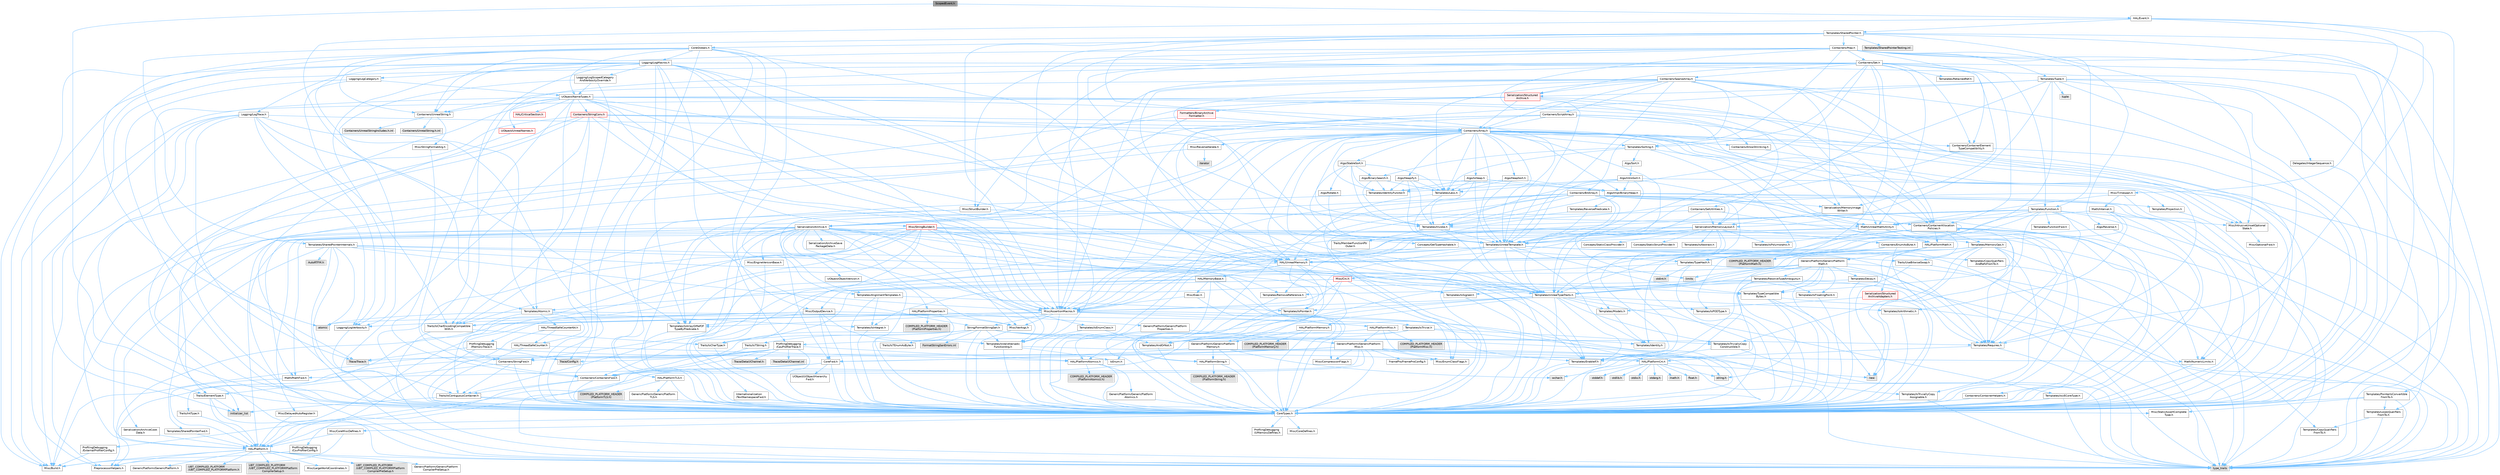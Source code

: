 digraph "ScopedEvent.h"
{
 // INTERACTIVE_SVG=YES
 // LATEX_PDF_SIZE
  bgcolor="transparent";
  edge [fontname=Helvetica,fontsize=10,labelfontname=Helvetica,labelfontsize=10];
  node [fontname=Helvetica,fontsize=10,shape=box,height=0.2,width=0.4];
  Node1 [id="Node000001",label="ScopedEvent.h",height=0.2,width=0.4,color="gray40", fillcolor="grey60", style="filled", fontcolor="black",tooltip=" "];
  Node1 -> Node2 [id="edge1_Node000001_Node000002",color="steelblue1",style="solid",tooltip=" "];
  Node2 [id="Node000002",label="CoreTypes.h",height=0.2,width=0.4,color="grey40", fillcolor="white", style="filled",URL="$dc/dec/CoreTypes_8h.html",tooltip=" "];
  Node2 -> Node3 [id="edge2_Node000002_Node000003",color="steelblue1",style="solid",tooltip=" "];
  Node3 [id="Node000003",label="HAL/Platform.h",height=0.2,width=0.4,color="grey40", fillcolor="white", style="filled",URL="$d9/dd0/Platform_8h.html",tooltip=" "];
  Node3 -> Node4 [id="edge3_Node000003_Node000004",color="steelblue1",style="solid",tooltip=" "];
  Node4 [id="Node000004",label="Misc/Build.h",height=0.2,width=0.4,color="grey40", fillcolor="white", style="filled",URL="$d3/dbb/Build_8h.html",tooltip=" "];
  Node3 -> Node5 [id="edge4_Node000003_Node000005",color="steelblue1",style="solid",tooltip=" "];
  Node5 [id="Node000005",label="Misc/LargeWorldCoordinates.h",height=0.2,width=0.4,color="grey40", fillcolor="white", style="filled",URL="$d2/dcb/LargeWorldCoordinates_8h.html",tooltip=" "];
  Node3 -> Node6 [id="edge5_Node000003_Node000006",color="steelblue1",style="solid",tooltip=" "];
  Node6 [id="Node000006",label="type_traits",height=0.2,width=0.4,color="grey60", fillcolor="#E0E0E0", style="filled",tooltip=" "];
  Node3 -> Node7 [id="edge6_Node000003_Node000007",color="steelblue1",style="solid",tooltip=" "];
  Node7 [id="Node000007",label="PreprocessorHelpers.h",height=0.2,width=0.4,color="grey40", fillcolor="white", style="filled",URL="$db/ddb/PreprocessorHelpers_8h.html",tooltip=" "];
  Node3 -> Node8 [id="edge7_Node000003_Node000008",color="steelblue1",style="solid",tooltip=" "];
  Node8 [id="Node000008",label="UBT_COMPILED_PLATFORM\l/UBT_COMPILED_PLATFORMPlatform\lCompilerPreSetup.h",height=0.2,width=0.4,color="grey60", fillcolor="#E0E0E0", style="filled",tooltip=" "];
  Node3 -> Node9 [id="edge8_Node000003_Node000009",color="steelblue1",style="solid",tooltip=" "];
  Node9 [id="Node000009",label="GenericPlatform/GenericPlatform\lCompilerPreSetup.h",height=0.2,width=0.4,color="grey40", fillcolor="white", style="filled",URL="$d9/dc8/GenericPlatformCompilerPreSetup_8h.html",tooltip=" "];
  Node3 -> Node10 [id="edge9_Node000003_Node000010",color="steelblue1",style="solid",tooltip=" "];
  Node10 [id="Node000010",label="GenericPlatform/GenericPlatform.h",height=0.2,width=0.4,color="grey40", fillcolor="white", style="filled",URL="$d6/d84/GenericPlatform_8h.html",tooltip=" "];
  Node3 -> Node11 [id="edge10_Node000003_Node000011",color="steelblue1",style="solid",tooltip=" "];
  Node11 [id="Node000011",label="UBT_COMPILED_PLATFORM\l/UBT_COMPILED_PLATFORMPlatform.h",height=0.2,width=0.4,color="grey60", fillcolor="#E0E0E0", style="filled",tooltip=" "];
  Node3 -> Node12 [id="edge11_Node000003_Node000012",color="steelblue1",style="solid",tooltip=" "];
  Node12 [id="Node000012",label="UBT_COMPILED_PLATFORM\l/UBT_COMPILED_PLATFORMPlatform\lCompilerSetup.h",height=0.2,width=0.4,color="grey60", fillcolor="#E0E0E0", style="filled",tooltip=" "];
  Node2 -> Node13 [id="edge12_Node000002_Node000013",color="steelblue1",style="solid",tooltip=" "];
  Node13 [id="Node000013",label="ProfilingDebugging\l/UMemoryDefines.h",height=0.2,width=0.4,color="grey40", fillcolor="white", style="filled",URL="$d2/da2/UMemoryDefines_8h.html",tooltip=" "];
  Node2 -> Node14 [id="edge13_Node000002_Node000014",color="steelblue1",style="solid",tooltip=" "];
  Node14 [id="Node000014",label="Misc/CoreMiscDefines.h",height=0.2,width=0.4,color="grey40", fillcolor="white", style="filled",URL="$da/d38/CoreMiscDefines_8h.html",tooltip=" "];
  Node14 -> Node3 [id="edge14_Node000014_Node000003",color="steelblue1",style="solid",tooltip=" "];
  Node14 -> Node7 [id="edge15_Node000014_Node000007",color="steelblue1",style="solid",tooltip=" "];
  Node2 -> Node15 [id="edge16_Node000002_Node000015",color="steelblue1",style="solid",tooltip=" "];
  Node15 [id="Node000015",label="Misc/CoreDefines.h",height=0.2,width=0.4,color="grey40", fillcolor="white", style="filled",URL="$d3/dd2/CoreDefines_8h.html",tooltip=" "];
  Node1 -> Node16 [id="edge17_Node000001_Node000016",color="steelblue1",style="solid",tooltip=" "];
  Node16 [id="Node000016",label="HAL/Event.h",height=0.2,width=0.4,color="grey40", fillcolor="white", style="filled",URL="$d6/d8d/Event_8h.html",tooltip=" "];
  Node16 -> Node2 [id="edge18_Node000016_Node000002",color="steelblue1",style="solid",tooltip=" "];
  Node16 -> Node17 [id="edge19_Node000016_Node000017",color="steelblue1",style="solid",tooltip=" "];
  Node17 [id="Node000017",label="Math/NumericLimits.h",height=0.2,width=0.4,color="grey40", fillcolor="white", style="filled",URL="$df/d1b/NumericLimits_8h.html",tooltip=" "];
  Node17 -> Node2 [id="edge20_Node000017_Node000002",color="steelblue1",style="solid",tooltip=" "];
  Node16 -> Node18 [id="edge21_Node000016_Node000018",color="steelblue1",style="solid",tooltip=" "];
  Node18 [id="Node000018",label="Misc/Timespan.h",height=0.2,width=0.4,color="grey40", fillcolor="white", style="filled",URL="$da/dd9/Timespan_8h.html",tooltip=" "];
  Node18 -> Node2 [id="edge22_Node000018_Node000002",color="steelblue1",style="solid",tooltip=" "];
  Node18 -> Node19 [id="edge23_Node000018_Node000019",color="steelblue1",style="solid",tooltip=" "];
  Node19 [id="Node000019",label="Math/Interval.h",height=0.2,width=0.4,color="grey40", fillcolor="white", style="filled",URL="$d1/d55/Interval_8h.html",tooltip=" "];
  Node19 -> Node2 [id="edge24_Node000019_Node000002",color="steelblue1",style="solid",tooltip=" "];
  Node19 -> Node20 [id="edge25_Node000019_Node000020",color="steelblue1",style="solid",tooltip=" "];
  Node20 [id="Node000020",label="Templates/IsArithmetic.h",height=0.2,width=0.4,color="grey40", fillcolor="white", style="filled",URL="$d2/d5d/IsArithmetic_8h.html",tooltip=" "];
  Node20 -> Node2 [id="edge26_Node000020_Node000002",color="steelblue1",style="solid",tooltip=" "];
  Node19 -> Node21 [id="edge27_Node000019_Node000021",color="steelblue1",style="solid",tooltip=" "];
  Node21 [id="Node000021",label="Templates/UnrealTypeTraits.h",height=0.2,width=0.4,color="grey40", fillcolor="white", style="filled",URL="$d2/d2d/UnrealTypeTraits_8h.html",tooltip=" "];
  Node21 -> Node2 [id="edge28_Node000021_Node000002",color="steelblue1",style="solid",tooltip=" "];
  Node21 -> Node22 [id="edge29_Node000021_Node000022",color="steelblue1",style="solid",tooltip=" "];
  Node22 [id="Node000022",label="Templates/IsPointer.h",height=0.2,width=0.4,color="grey40", fillcolor="white", style="filled",URL="$d7/d05/IsPointer_8h.html",tooltip=" "];
  Node22 -> Node2 [id="edge30_Node000022_Node000002",color="steelblue1",style="solid",tooltip=" "];
  Node21 -> Node23 [id="edge31_Node000021_Node000023",color="steelblue1",style="solid",tooltip=" "];
  Node23 [id="Node000023",label="Misc/AssertionMacros.h",height=0.2,width=0.4,color="grey40", fillcolor="white", style="filled",URL="$d0/dfa/AssertionMacros_8h.html",tooltip=" "];
  Node23 -> Node2 [id="edge32_Node000023_Node000002",color="steelblue1",style="solid",tooltip=" "];
  Node23 -> Node3 [id="edge33_Node000023_Node000003",color="steelblue1",style="solid",tooltip=" "];
  Node23 -> Node24 [id="edge34_Node000023_Node000024",color="steelblue1",style="solid",tooltip=" "];
  Node24 [id="Node000024",label="HAL/PlatformMisc.h",height=0.2,width=0.4,color="grey40", fillcolor="white", style="filled",URL="$d0/df5/PlatformMisc_8h.html",tooltip=" "];
  Node24 -> Node2 [id="edge35_Node000024_Node000002",color="steelblue1",style="solid",tooltip=" "];
  Node24 -> Node25 [id="edge36_Node000024_Node000025",color="steelblue1",style="solid",tooltip=" "];
  Node25 [id="Node000025",label="GenericPlatform/GenericPlatform\lMisc.h",height=0.2,width=0.4,color="grey40", fillcolor="white", style="filled",URL="$db/d9a/GenericPlatformMisc_8h.html",tooltip=" "];
  Node25 -> Node26 [id="edge37_Node000025_Node000026",color="steelblue1",style="solid",tooltip=" "];
  Node26 [id="Node000026",label="Containers/StringFwd.h",height=0.2,width=0.4,color="grey40", fillcolor="white", style="filled",URL="$df/d37/StringFwd_8h.html",tooltip=" "];
  Node26 -> Node2 [id="edge38_Node000026_Node000002",color="steelblue1",style="solid",tooltip=" "];
  Node26 -> Node27 [id="edge39_Node000026_Node000027",color="steelblue1",style="solid",tooltip=" "];
  Node27 [id="Node000027",label="Traits/ElementType.h",height=0.2,width=0.4,color="grey40", fillcolor="white", style="filled",URL="$d5/d4f/ElementType_8h.html",tooltip=" "];
  Node27 -> Node3 [id="edge40_Node000027_Node000003",color="steelblue1",style="solid",tooltip=" "];
  Node27 -> Node28 [id="edge41_Node000027_Node000028",color="steelblue1",style="solid",tooltip=" "];
  Node28 [id="Node000028",label="initializer_list",height=0.2,width=0.4,color="grey60", fillcolor="#E0E0E0", style="filled",tooltip=" "];
  Node27 -> Node6 [id="edge42_Node000027_Node000006",color="steelblue1",style="solid",tooltip=" "];
  Node26 -> Node29 [id="edge43_Node000026_Node000029",color="steelblue1",style="solid",tooltip=" "];
  Node29 [id="Node000029",label="Traits/IsContiguousContainer.h",height=0.2,width=0.4,color="grey40", fillcolor="white", style="filled",URL="$d5/d3c/IsContiguousContainer_8h.html",tooltip=" "];
  Node29 -> Node2 [id="edge44_Node000029_Node000002",color="steelblue1",style="solid",tooltip=" "];
  Node29 -> Node30 [id="edge45_Node000029_Node000030",color="steelblue1",style="solid",tooltip=" "];
  Node30 [id="Node000030",label="Misc/StaticAssertComplete\lType.h",height=0.2,width=0.4,color="grey40", fillcolor="white", style="filled",URL="$d5/d4e/StaticAssertCompleteType_8h.html",tooltip=" "];
  Node29 -> Node28 [id="edge46_Node000029_Node000028",color="steelblue1",style="solid",tooltip=" "];
  Node25 -> Node31 [id="edge47_Node000025_Node000031",color="steelblue1",style="solid",tooltip=" "];
  Node31 [id="Node000031",label="CoreFwd.h",height=0.2,width=0.4,color="grey40", fillcolor="white", style="filled",URL="$d1/d1e/CoreFwd_8h.html",tooltip=" "];
  Node31 -> Node2 [id="edge48_Node000031_Node000002",color="steelblue1",style="solid",tooltip=" "];
  Node31 -> Node32 [id="edge49_Node000031_Node000032",color="steelblue1",style="solid",tooltip=" "];
  Node32 [id="Node000032",label="Containers/ContainersFwd.h",height=0.2,width=0.4,color="grey40", fillcolor="white", style="filled",URL="$d4/d0a/ContainersFwd_8h.html",tooltip=" "];
  Node32 -> Node3 [id="edge50_Node000032_Node000003",color="steelblue1",style="solid",tooltip=" "];
  Node32 -> Node2 [id="edge51_Node000032_Node000002",color="steelblue1",style="solid",tooltip=" "];
  Node32 -> Node29 [id="edge52_Node000032_Node000029",color="steelblue1",style="solid",tooltip=" "];
  Node31 -> Node33 [id="edge53_Node000031_Node000033",color="steelblue1",style="solid",tooltip=" "];
  Node33 [id="Node000033",label="Math/MathFwd.h",height=0.2,width=0.4,color="grey40", fillcolor="white", style="filled",URL="$d2/d10/MathFwd_8h.html",tooltip=" "];
  Node33 -> Node3 [id="edge54_Node000033_Node000003",color="steelblue1",style="solid",tooltip=" "];
  Node31 -> Node34 [id="edge55_Node000031_Node000034",color="steelblue1",style="solid",tooltip=" "];
  Node34 [id="Node000034",label="UObject/UObjectHierarchy\lFwd.h",height=0.2,width=0.4,color="grey40", fillcolor="white", style="filled",URL="$d3/d13/UObjectHierarchyFwd_8h.html",tooltip=" "];
  Node25 -> Node2 [id="edge56_Node000025_Node000002",color="steelblue1",style="solid",tooltip=" "];
  Node25 -> Node35 [id="edge57_Node000025_Node000035",color="steelblue1",style="solid",tooltip=" "];
  Node35 [id="Node000035",label="FramePro/FrameProConfig.h",height=0.2,width=0.4,color="grey40", fillcolor="white", style="filled",URL="$d7/d90/FrameProConfig_8h.html",tooltip=" "];
  Node25 -> Node36 [id="edge58_Node000025_Node000036",color="steelblue1",style="solid",tooltip=" "];
  Node36 [id="Node000036",label="HAL/PlatformCrt.h",height=0.2,width=0.4,color="grey40", fillcolor="white", style="filled",URL="$d8/d75/PlatformCrt_8h.html",tooltip=" "];
  Node36 -> Node37 [id="edge59_Node000036_Node000037",color="steelblue1",style="solid",tooltip=" "];
  Node37 [id="Node000037",label="new",height=0.2,width=0.4,color="grey60", fillcolor="#E0E0E0", style="filled",tooltip=" "];
  Node36 -> Node38 [id="edge60_Node000036_Node000038",color="steelblue1",style="solid",tooltip=" "];
  Node38 [id="Node000038",label="wchar.h",height=0.2,width=0.4,color="grey60", fillcolor="#E0E0E0", style="filled",tooltip=" "];
  Node36 -> Node39 [id="edge61_Node000036_Node000039",color="steelblue1",style="solid",tooltip=" "];
  Node39 [id="Node000039",label="stddef.h",height=0.2,width=0.4,color="grey60", fillcolor="#E0E0E0", style="filled",tooltip=" "];
  Node36 -> Node40 [id="edge62_Node000036_Node000040",color="steelblue1",style="solid",tooltip=" "];
  Node40 [id="Node000040",label="stdlib.h",height=0.2,width=0.4,color="grey60", fillcolor="#E0E0E0", style="filled",tooltip=" "];
  Node36 -> Node41 [id="edge63_Node000036_Node000041",color="steelblue1",style="solid",tooltip=" "];
  Node41 [id="Node000041",label="stdio.h",height=0.2,width=0.4,color="grey60", fillcolor="#E0E0E0", style="filled",tooltip=" "];
  Node36 -> Node42 [id="edge64_Node000036_Node000042",color="steelblue1",style="solid",tooltip=" "];
  Node42 [id="Node000042",label="stdarg.h",height=0.2,width=0.4,color="grey60", fillcolor="#E0E0E0", style="filled",tooltip=" "];
  Node36 -> Node43 [id="edge65_Node000036_Node000043",color="steelblue1",style="solid",tooltip=" "];
  Node43 [id="Node000043",label="math.h",height=0.2,width=0.4,color="grey60", fillcolor="#E0E0E0", style="filled",tooltip=" "];
  Node36 -> Node44 [id="edge66_Node000036_Node000044",color="steelblue1",style="solid",tooltip=" "];
  Node44 [id="Node000044",label="float.h",height=0.2,width=0.4,color="grey60", fillcolor="#E0E0E0", style="filled",tooltip=" "];
  Node36 -> Node45 [id="edge67_Node000036_Node000045",color="steelblue1",style="solid",tooltip=" "];
  Node45 [id="Node000045",label="string.h",height=0.2,width=0.4,color="grey60", fillcolor="#E0E0E0", style="filled",tooltip=" "];
  Node25 -> Node17 [id="edge68_Node000025_Node000017",color="steelblue1",style="solid",tooltip=" "];
  Node25 -> Node46 [id="edge69_Node000025_Node000046",color="steelblue1",style="solid",tooltip=" "];
  Node46 [id="Node000046",label="Misc/CompressionFlags.h",height=0.2,width=0.4,color="grey40", fillcolor="white", style="filled",URL="$d9/d76/CompressionFlags_8h.html",tooltip=" "];
  Node25 -> Node47 [id="edge70_Node000025_Node000047",color="steelblue1",style="solid",tooltip=" "];
  Node47 [id="Node000047",label="Misc/EnumClassFlags.h",height=0.2,width=0.4,color="grey40", fillcolor="white", style="filled",URL="$d8/de7/EnumClassFlags_8h.html",tooltip=" "];
  Node25 -> Node48 [id="edge71_Node000025_Node000048",color="steelblue1",style="solid",tooltip=" "];
  Node48 [id="Node000048",label="ProfilingDebugging\l/CsvProfilerConfig.h",height=0.2,width=0.4,color="grey40", fillcolor="white", style="filled",URL="$d3/d88/CsvProfilerConfig_8h.html",tooltip=" "];
  Node48 -> Node4 [id="edge72_Node000048_Node000004",color="steelblue1",style="solid",tooltip=" "];
  Node25 -> Node49 [id="edge73_Node000025_Node000049",color="steelblue1",style="solid",tooltip=" "];
  Node49 [id="Node000049",label="ProfilingDebugging\l/ExternalProfilerConfig.h",height=0.2,width=0.4,color="grey40", fillcolor="white", style="filled",URL="$d3/dbb/ExternalProfilerConfig_8h.html",tooltip=" "];
  Node49 -> Node4 [id="edge74_Node000049_Node000004",color="steelblue1",style="solid",tooltip=" "];
  Node24 -> Node50 [id="edge75_Node000024_Node000050",color="steelblue1",style="solid",tooltip=" "];
  Node50 [id="Node000050",label="COMPILED_PLATFORM_HEADER\l(PlatformMisc.h)",height=0.2,width=0.4,color="grey60", fillcolor="#E0E0E0", style="filled",tooltip=" "];
  Node24 -> Node51 [id="edge76_Node000024_Node000051",color="steelblue1",style="solid",tooltip=" "];
  Node51 [id="Node000051",label="ProfilingDebugging\l/CpuProfilerTrace.h",height=0.2,width=0.4,color="grey40", fillcolor="white", style="filled",URL="$da/dcb/CpuProfilerTrace_8h.html",tooltip=" "];
  Node51 -> Node2 [id="edge77_Node000051_Node000002",color="steelblue1",style="solid",tooltip=" "];
  Node51 -> Node32 [id="edge78_Node000051_Node000032",color="steelblue1",style="solid",tooltip=" "];
  Node51 -> Node52 [id="edge79_Node000051_Node000052",color="steelblue1",style="solid",tooltip=" "];
  Node52 [id="Node000052",label="HAL/PlatformAtomics.h",height=0.2,width=0.4,color="grey40", fillcolor="white", style="filled",URL="$d3/d36/PlatformAtomics_8h.html",tooltip=" "];
  Node52 -> Node2 [id="edge80_Node000052_Node000002",color="steelblue1",style="solid",tooltip=" "];
  Node52 -> Node53 [id="edge81_Node000052_Node000053",color="steelblue1",style="solid",tooltip=" "];
  Node53 [id="Node000053",label="GenericPlatform/GenericPlatform\lAtomics.h",height=0.2,width=0.4,color="grey40", fillcolor="white", style="filled",URL="$da/d72/GenericPlatformAtomics_8h.html",tooltip=" "];
  Node53 -> Node2 [id="edge82_Node000053_Node000002",color="steelblue1",style="solid",tooltip=" "];
  Node52 -> Node54 [id="edge83_Node000052_Node000054",color="steelblue1",style="solid",tooltip=" "];
  Node54 [id="Node000054",label="COMPILED_PLATFORM_HEADER\l(PlatformAtomics.h)",height=0.2,width=0.4,color="grey60", fillcolor="#E0E0E0", style="filled",tooltip=" "];
  Node51 -> Node7 [id="edge84_Node000051_Node000007",color="steelblue1",style="solid",tooltip=" "];
  Node51 -> Node4 [id="edge85_Node000051_Node000004",color="steelblue1",style="solid",tooltip=" "];
  Node51 -> Node55 [id="edge86_Node000051_Node000055",color="steelblue1",style="solid",tooltip=" "];
  Node55 [id="Node000055",label="Trace/Config.h",height=0.2,width=0.4,color="grey60", fillcolor="#E0E0E0", style="filled",tooltip=" "];
  Node51 -> Node56 [id="edge87_Node000051_Node000056",color="steelblue1",style="solid",tooltip=" "];
  Node56 [id="Node000056",label="Trace/Detail/Channel.h",height=0.2,width=0.4,color="grey60", fillcolor="#E0E0E0", style="filled",tooltip=" "];
  Node51 -> Node57 [id="edge88_Node000051_Node000057",color="steelblue1",style="solid",tooltip=" "];
  Node57 [id="Node000057",label="Trace/Detail/Channel.inl",height=0.2,width=0.4,color="grey60", fillcolor="#E0E0E0", style="filled",tooltip=" "];
  Node51 -> Node58 [id="edge89_Node000051_Node000058",color="steelblue1",style="solid",tooltip=" "];
  Node58 [id="Node000058",label="Trace/Trace.h",height=0.2,width=0.4,color="grey60", fillcolor="#E0E0E0", style="filled",tooltip=" "];
  Node23 -> Node7 [id="edge90_Node000023_Node000007",color="steelblue1",style="solid",tooltip=" "];
  Node23 -> Node59 [id="edge91_Node000023_Node000059",color="steelblue1",style="solid",tooltip=" "];
  Node59 [id="Node000059",label="Templates/EnableIf.h",height=0.2,width=0.4,color="grey40", fillcolor="white", style="filled",URL="$d7/d60/EnableIf_8h.html",tooltip=" "];
  Node59 -> Node2 [id="edge92_Node000059_Node000002",color="steelblue1",style="solid",tooltip=" "];
  Node23 -> Node60 [id="edge93_Node000023_Node000060",color="steelblue1",style="solid",tooltip=" "];
  Node60 [id="Node000060",label="Templates/IsArrayOrRefOf\lTypeByPredicate.h",height=0.2,width=0.4,color="grey40", fillcolor="white", style="filled",URL="$d6/da1/IsArrayOrRefOfTypeByPredicate_8h.html",tooltip=" "];
  Node60 -> Node2 [id="edge94_Node000060_Node000002",color="steelblue1",style="solid",tooltip=" "];
  Node23 -> Node61 [id="edge95_Node000023_Node000061",color="steelblue1",style="solid",tooltip=" "];
  Node61 [id="Node000061",label="Templates/IsValidVariadic\lFunctionArg.h",height=0.2,width=0.4,color="grey40", fillcolor="white", style="filled",URL="$d0/dc8/IsValidVariadicFunctionArg_8h.html",tooltip=" "];
  Node61 -> Node2 [id="edge96_Node000061_Node000002",color="steelblue1",style="solid",tooltip=" "];
  Node61 -> Node62 [id="edge97_Node000061_Node000062",color="steelblue1",style="solid",tooltip=" "];
  Node62 [id="Node000062",label="IsEnum.h",height=0.2,width=0.4,color="grey40", fillcolor="white", style="filled",URL="$d4/de5/IsEnum_8h.html",tooltip=" "];
  Node61 -> Node6 [id="edge98_Node000061_Node000006",color="steelblue1",style="solid",tooltip=" "];
  Node23 -> Node63 [id="edge99_Node000023_Node000063",color="steelblue1",style="solid",tooltip=" "];
  Node63 [id="Node000063",label="Traits/IsCharEncodingCompatible\lWith.h",height=0.2,width=0.4,color="grey40", fillcolor="white", style="filled",URL="$df/dd1/IsCharEncodingCompatibleWith_8h.html",tooltip=" "];
  Node63 -> Node6 [id="edge100_Node000063_Node000006",color="steelblue1",style="solid",tooltip=" "];
  Node63 -> Node64 [id="edge101_Node000063_Node000064",color="steelblue1",style="solid",tooltip=" "];
  Node64 [id="Node000064",label="Traits/IsCharType.h",height=0.2,width=0.4,color="grey40", fillcolor="white", style="filled",URL="$db/d51/IsCharType_8h.html",tooltip=" "];
  Node64 -> Node2 [id="edge102_Node000064_Node000002",color="steelblue1",style="solid",tooltip=" "];
  Node23 -> Node65 [id="edge103_Node000023_Node000065",color="steelblue1",style="solid",tooltip=" "];
  Node65 [id="Node000065",label="Misc/VarArgs.h",height=0.2,width=0.4,color="grey40", fillcolor="white", style="filled",URL="$d5/d6f/VarArgs_8h.html",tooltip=" "];
  Node65 -> Node2 [id="edge104_Node000065_Node000002",color="steelblue1",style="solid",tooltip=" "];
  Node23 -> Node66 [id="edge105_Node000023_Node000066",color="steelblue1",style="solid",tooltip=" "];
  Node66 [id="Node000066",label="String/FormatStringSan.h",height=0.2,width=0.4,color="grey40", fillcolor="white", style="filled",URL="$d3/d8b/FormatStringSan_8h.html",tooltip=" "];
  Node66 -> Node6 [id="edge106_Node000066_Node000006",color="steelblue1",style="solid",tooltip=" "];
  Node66 -> Node2 [id="edge107_Node000066_Node000002",color="steelblue1",style="solid",tooltip=" "];
  Node66 -> Node67 [id="edge108_Node000066_Node000067",color="steelblue1",style="solid",tooltip=" "];
  Node67 [id="Node000067",label="Templates/Requires.h",height=0.2,width=0.4,color="grey40", fillcolor="white", style="filled",URL="$dc/d96/Requires_8h.html",tooltip=" "];
  Node67 -> Node59 [id="edge109_Node000067_Node000059",color="steelblue1",style="solid",tooltip=" "];
  Node67 -> Node6 [id="edge110_Node000067_Node000006",color="steelblue1",style="solid",tooltip=" "];
  Node66 -> Node68 [id="edge111_Node000066_Node000068",color="steelblue1",style="solid",tooltip=" "];
  Node68 [id="Node000068",label="Templates/Identity.h",height=0.2,width=0.4,color="grey40", fillcolor="white", style="filled",URL="$d0/dd5/Identity_8h.html",tooltip=" "];
  Node66 -> Node61 [id="edge112_Node000066_Node000061",color="steelblue1",style="solid",tooltip=" "];
  Node66 -> Node64 [id="edge113_Node000066_Node000064",color="steelblue1",style="solid",tooltip=" "];
  Node66 -> Node69 [id="edge114_Node000066_Node000069",color="steelblue1",style="solid",tooltip=" "];
  Node69 [id="Node000069",label="Traits/IsTEnumAsByte.h",height=0.2,width=0.4,color="grey40", fillcolor="white", style="filled",URL="$d1/de6/IsTEnumAsByte_8h.html",tooltip=" "];
  Node66 -> Node70 [id="edge115_Node000066_Node000070",color="steelblue1",style="solid",tooltip=" "];
  Node70 [id="Node000070",label="Traits/IsTString.h",height=0.2,width=0.4,color="grey40", fillcolor="white", style="filled",URL="$d0/df8/IsTString_8h.html",tooltip=" "];
  Node70 -> Node32 [id="edge116_Node000070_Node000032",color="steelblue1",style="solid",tooltip=" "];
  Node66 -> Node32 [id="edge117_Node000066_Node000032",color="steelblue1",style="solid",tooltip=" "];
  Node66 -> Node71 [id="edge118_Node000066_Node000071",color="steelblue1",style="solid",tooltip=" "];
  Node71 [id="Node000071",label="FormatStringSanErrors.inl",height=0.2,width=0.4,color="grey60", fillcolor="#E0E0E0", style="filled",tooltip=" "];
  Node23 -> Node72 [id="edge119_Node000023_Node000072",color="steelblue1",style="solid",tooltip=" "];
  Node72 [id="Node000072",label="atomic",height=0.2,width=0.4,color="grey60", fillcolor="#E0E0E0", style="filled",tooltip=" "];
  Node21 -> Node73 [id="edge120_Node000021_Node000073",color="steelblue1",style="solid",tooltip=" "];
  Node73 [id="Node000073",label="Templates/AndOrNot.h",height=0.2,width=0.4,color="grey40", fillcolor="white", style="filled",URL="$db/d0a/AndOrNot_8h.html",tooltip=" "];
  Node73 -> Node2 [id="edge121_Node000073_Node000002",color="steelblue1",style="solid",tooltip=" "];
  Node21 -> Node59 [id="edge122_Node000021_Node000059",color="steelblue1",style="solid",tooltip=" "];
  Node21 -> Node20 [id="edge123_Node000021_Node000020",color="steelblue1",style="solid",tooltip=" "];
  Node21 -> Node62 [id="edge124_Node000021_Node000062",color="steelblue1",style="solid",tooltip=" "];
  Node21 -> Node74 [id="edge125_Node000021_Node000074",color="steelblue1",style="solid",tooltip=" "];
  Node74 [id="Node000074",label="Templates/Models.h",height=0.2,width=0.4,color="grey40", fillcolor="white", style="filled",URL="$d3/d0c/Models_8h.html",tooltip=" "];
  Node74 -> Node68 [id="edge126_Node000074_Node000068",color="steelblue1",style="solid",tooltip=" "];
  Node21 -> Node75 [id="edge127_Node000021_Node000075",color="steelblue1",style="solid",tooltip=" "];
  Node75 [id="Node000075",label="Templates/IsPODType.h",height=0.2,width=0.4,color="grey40", fillcolor="white", style="filled",URL="$d7/db1/IsPODType_8h.html",tooltip=" "];
  Node75 -> Node2 [id="edge128_Node000075_Node000002",color="steelblue1",style="solid",tooltip=" "];
  Node21 -> Node76 [id="edge129_Node000021_Node000076",color="steelblue1",style="solid",tooltip=" "];
  Node76 [id="Node000076",label="Templates/IsUECoreType.h",height=0.2,width=0.4,color="grey40", fillcolor="white", style="filled",URL="$d1/db8/IsUECoreType_8h.html",tooltip=" "];
  Node76 -> Node2 [id="edge130_Node000076_Node000002",color="steelblue1",style="solid",tooltip=" "];
  Node76 -> Node6 [id="edge131_Node000076_Node000006",color="steelblue1",style="solid",tooltip=" "];
  Node21 -> Node77 [id="edge132_Node000021_Node000077",color="steelblue1",style="solid",tooltip=" "];
  Node77 [id="Node000077",label="Templates/IsTriviallyCopy\lConstructible.h",height=0.2,width=0.4,color="grey40", fillcolor="white", style="filled",URL="$d3/d78/IsTriviallyCopyConstructible_8h.html",tooltip=" "];
  Node77 -> Node2 [id="edge133_Node000077_Node000002",color="steelblue1",style="solid",tooltip=" "];
  Node77 -> Node6 [id="edge134_Node000077_Node000006",color="steelblue1",style="solid",tooltip=" "];
  Node19 -> Node17 [id="edge135_Node000019_Node000017",color="steelblue1",style="solid",tooltip=" "];
  Node19 -> Node78 [id="edge136_Node000019_Node000078",color="steelblue1",style="solid",tooltip=" "];
  Node78 [id="Node000078",label="Math/UnrealMathUtility.h",height=0.2,width=0.4,color="grey40", fillcolor="white", style="filled",URL="$db/db8/UnrealMathUtility_8h.html",tooltip=" "];
  Node78 -> Node2 [id="edge137_Node000078_Node000002",color="steelblue1",style="solid",tooltip=" "];
  Node78 -> Node23 [id="edge138_Node000078_Node000023",color="steelblue1",style="solid",tooltip=" "];
  Node78 -> Node79 [id="edge139_Node000078_Node000079",color="steelblue1",style="solid",tooltip=" "];
  Node79 [id="Node000079",label="HAL/PlatformMath.h",height=0.2,width=0.4,color="grey40", fillcolor="white", style="filled",URL="$dc/d53/PlatformMath_8h.html",tooltip=" "];
  Node79 -> Node2 [id="edge140_Node000079_Node000002",color="steelblue1",style="solid",tooltip=" "];
  Node79 -> Node80 [id="edge141_Node000079_Node000080",color="steelblue1",style="solid",tooltip=" "];
  Node80 [id="Node000080",label="GenericPlatform/GenericPlatform\lMath.h",height=0.2,width=0.4,color="grey40", fillcolor="white", style="filled",URL="$d5/d79/GenericPlatformMath_8h.html",tooltip=" "];
  Node80 -> Node2 [id="edge142_Node000080_Node000002",color="steelblue1",style="solid",tooltip=" "];
  Node80 -> Node32 [id="edge143_Node000080_Node000032",color="steelblue1",style="solid",tooltip=" "];
  Node80 -> Node36 [id="edge144_Node000080_Node000036",color="steelblue1",style="solid",tooltip=" "];
  Node80 -> Node73 [id="edge145_Node000080_Node000073",color="steelblue1",style="solid",tooltip=" "];
  Node80 -> Node81 [id="edge146_Node000080_Node000081",color="steelblue1",style="solid",tooltip=" "];
  Node81 [id="Node000081",label="Templates/Decay.h",height=0.2,width=0.4,color="grey40", fillcolor="white", style="filled",URL="$dd/d0f/Decay_8h.html",tooltip=" "];
  Node81 -> Node2 [id="edge147_Node000081_Node000002",color="steelblue1",style="solid",tooltip=" "];
  Node81 -> Node82 [id="edge148_Node000081_Node000082",color="steelblue1",style="solid",tooltip=" "];
  Node82 [id="Node000082",label="Templates/RemoveReference.h",height=0.2,width=0.4,color="grey40", fillcolor="white", style="filled",URL="$da/dbe/RemoveReference_8h.html",tooltip=" "];
  Node82 -> Node2 [id="edge149_Node000082_Node000002",color="steelblue1",style="solid",tooltip=" "];
  Node81 -> Node6 [id="edge150_Node000081_Node000006",color="steelblue1",style="solid",tooltip=" "];
  Node80 -> Node83 [id="edge151_Node000080_Node000083",color="steelblue1",style="solid",tooltip=" "];
  Node83 [id="Node000083",label="Templates/IsFloatingPoint.h",height=0.2,width=0.4,color="grey40", fillcolor="white", style="filled",URL="$d3/d11/IsFloatingPoint_8h.html",tooltip=" "];
  Node83 -> Node2 [id="edge152_Node000083_Node000002",color="steelblue1",style="solid",tooltip=" "];
  Node80 -> Node21 [id="edge153_Node000080_Node000021",color="steelblue1",style="solid",tooltip=" "];
  Node80 -> Node67 [id="edge154_Node000080_Node000067",color="steelblue1",style="solid",tooltip=" "];
  Node80 -> Node84 [id="edge155_Node000080_Node000084",color="steelblue1",style="solid",tooltip=" "];
  Node84 [id="Node000084",label="Templates/ResolveTypeAmbiguity.h",height=0.2,width=0.4,color="grey40", fillcolor="white", style="filled",URL="$df/d1f/ResolveTypeAmbiguity_8h.html",tooltip=" "];
  Node84 -> Node2 [id="edge156_Node000084_Node000002",color="steelblue1",style="solid",tooltip=" "];
  Node84 -> Node83 [id="edge157_Node000084_Node000083",color="steelblue1",style="solid",tooltip=" "];
  Node84 -> Node21 [id="edge158_Node000084_Node000021",color="steelblue1",style="solid",tooltip=" "];
  Node84 -> Node85 [id="edge159_Node000084_Node000085",color="steelblue1",style="solid",tooltip=" "];
  Node85 [id="Node000085",label="Templates/IsSigned.h",height=0.2,width=0.4,color="grey40", fillcolor="white", style="filled",URL="$d8/dd8/IsSigned_8h.html",tooltip=" "];
  Node85 -> Node2 [id="edge160_Node000085_Node000002",color="steelblue1",style="solid",tooltip=" "];
  Node84 -> Node86 [id="edge161_Node000084_Node000086",color="steelblue1",style="solid",tooltip=" "];
  Node86 [id="Node000086",label="Templates/IsIntegral.h",height=0.2,width=0.4,color="grey40", fillcolor="white", style="filled",URL="$da/d64/IsIntegral_8h.html",tooltip=" "];
  Node86 -> Node2 [id="edge162_Node000086_Node000002",color="steelblue1",style="solid",tooltip=" "];
  Node84 -> Node67 [id="edge163_Node000084_Node000067",color="steelblue1",style="solid",tooltip=" "];
  Node80 -> Node87 [id="edge164_Node000080_Node000087",color="steelblue1",style="solid",tooltip=" "];
  Node87 [id="Node000087",label="Templates/TypeCompatible\lBytes.h",height=0.2,width=0.4,color="grey40", fillcolor="white", style="filled",URL="$df/d0a/TypeCompatibleBytes_8h.html",tooltip=" "];
  Node87 -> Node2 [id="edge165_Node000087_Node000002",color="steelblue1",style="solid",tooltip=" "];
  Node87 -> Node45 [id="edge166_Node000087_Node000045",color="steelblue1",style="solid",tooltip=" "];
  Node87 -> Node37 [id="edge167_Node000087_Node000037",color="steelblue1",style="solid",tooltip=" "];
  Node87 -> Node6 [id="edge168_Node000087_Node000006",color="steelblue1",style="solid",tooltip=" "];
  Node80 -> Node88 [id="edge169_Node000080_Node000088",color="steelblue1",style="solid",tooltip=" "];
  Node88 [id="Node000088",label="limits",height=0.2,width=0.4,color="grey60", fillcolor="#E0E0E0", style="filled",tooltip=" "];
  Node80 -> Node6 [id="edge170_Node000080_Node000006",color="steelblue1",style="solid",tooltip=" "];
  Node79 -> Node89 [id="edge171_Node000079_Node000089",color="steelblue1",style="solid",tooltip=" "];
  Node89 [id="Node000089",label="COMPILED_PLATFORM_HEADER\l(PlatformMath.h)",height=0.2,width=0.4,color="grey60", fillcolor="#E0E0E0", style="filled",tooltip=" "];
  Node78 -> Node33 [id="edge172_Node000078_Node000033",color="steelblue1",style="solid",tooltip=" "];
  Node78 -> Node68 [id="edge173_Node000078_Node000068",color="steelblue1",style="solid",tooltip=" "];
  Node78 -> Node67 [id="edge174_Node000078_Node000067",color="steelblue1",style="solid",tooltip=" "];
  Node18 -> Node78 [id="edge175_Node000018_Node000078",color="steelblue1",style="solid",tooltip=" "];
  Node18 -> Node23 [id="edge176_Node000018_Node000023",color="steelblue1",style="solid",tooltip=" "];
  Node16 -> Node90 [id="edge177_Node000016_Node000090",color="steelblue1",style="solid",tooltip=" "];
  Node90 [id="Node000090",label="Templates/Atomic.h",height=0.2,width=0.4,color="grey40", fillcolor="white", style="filled",URL="$d3/d91/Atomic_8h.html",tooltip=" "];
  Node90 -> Node91 [id="edge178_Node000090_Node000091",color="steelblue1",style="solid",tooltip=" "];
  Node91 [id="Node000091",label="HAL/ThreadSafeCounter.h",height=0.2,width=0.4,color="grey40", fillcolor="white", style="filled",URL="$dc/dc9/ThreadSafeCounter_8h.html",tooltip=" "];
  Node91 -> Node2 [id="edge179_Node000091_Node000002",color="steelblue1",style="solid",tooltip=" "];
  Node91 -> Node52 [id="edge180_Node000091_Node000052",color="steelblue1",style="solid",tooltip=" "];
  Node90 -> Node92 [id="edge181_Node000090_Node000092",color="steelblue1",style="solid",tooltip=" "];
  Node92 [id="Node000092",label="HAL/ThreadSafeCounter64.h",height=0.2,width=0.4,color="grey40", fillcolor="white", style="filled",URL="$d0/d12/ThreadSafeCounter64_8h.html",tooltip=" "];
  Node92 -> Node2 [id="edge182_Node000092_Node000002",color="steelblue1",style="solid",tooltip=" "];
  Node92 -> Node91 [id="edge183_Node000092_Node000091",color="steelblue1",style="solid",tooltip=" "];
  Node90 -> Node86 [id="edge184_Node000090_Node000086",color="steelblue1",style="solid",tooltip=" "];
  Node90 -> Node93 [id="edge185_Node000090_Node000093",color="steelblue1",style="solid",tooltip=" "];
  Node93 [id="Node000093",label="Templates/IsTrivial.h",height=0.2,width=0.4,color="grey40", fillcolor="white", style="filled",URL="$da/d4c/IsTrivial_8h.html",tooltip=" "];
  Node93 -> Node73 [id="edge186_Node000093_Node000073",color="steelblue1",style="solid",tooltip=" "];
  Node93 -> Node77 [id="edge187_Node000093_Node000077",color="steelblue1",style="solid",tooltip=" "];
  Node93 -> Node94 [id="edge188_Node000093_Node000094",color="steelblue1",style="solid",tooltip=" "];
  Node94 [id="Node000094",label="Templates/IsTriviallyCopy\lAssignable.h",height=0.2,width=0.4,color="grey40", fillcolor="white", style="filled",URL="$d2/df2/IsTriviallyCopyAssignable_8h.html",tooltip=" "];
  Node94 -> Node2 [id="edge189_Node000094_Node000002",color="steelblue1",style="solid",tooltip=" "];
  Node94 -> Node6 [id="edge190_Node000094_Node000006",color="steelblue1",style="solid",tooltip=" "];
  Node93 -> Node6 [id="edge191_Node000093_Node000006",color="steelblue1",style="solid",tooltip=" "];
  Node90 -> Node95 [id="edge192_Node000090_Node000095",color="steelblue1",style="solid",tooltip=" "];
  Node95 [id="Node000095",label="Traits/IntType.h",height=0.2,width=0.4,color="grey40", fillcolor="white", style="filled",URL="$d7/deb/IntType_8h.html",tooltip=" "];
  Node95 -> Node3 [id="edge193_Node000095_Node000003",color="steelblue1",style="solid",tooltip=" "];
  Node90 -> Node72 [id="edge194_Node000090_Node000072",color="steelblue1",style="solid",tooltip=" "];
  Node16 -> Node96 [id="edge195_Node000016_Node000096",color="steelblue1",style="solid",tooltip=" "];
  Node96 [id="Node000096",label="Templates/SharedPointer.h",height=0.2,width=0.4,color="grey40", fillcolor="white", style="filled",URL="$d2/d17/SharedPointer_8h.html",tooltip=" "];
  Node96 -> Node2 [id="edge196_Node000096_Node000002",color="steelblue1",style="solid",tooltip=" "];
  Node96 -> Node97 [id="edge197_Node000096_Node000097",color="steelblue1",style="solid",tooltip=" "];
  Node97 [id="Node000097",label="Misc/IntrusiveUnsetOptional\lState.h",height=0.2,width=0.4,color="grey40", fillcolor="white", style="filled",URL="$d2/d0a/IntrusiveUnsetOptionalState_8h.html",tooltip=" "];
  Node97 -> Node98 [id="edge198_Node000097_Node000098",color="steelblue1",style="solid",tooltip=" "];
  Node98 [id="Node000098",label="Misc/OptionalFwd.h",height=0.2,width=0.4,color="grey40", fillcolor="white", style="filled",URL="$dc/d50/OptionalFwd_8h.html",tooltip=" "];
  Node96 -> Node99 [id="edge199_Node000096_Node000099",color="steelblue1",style="solid",tooltip=" "];
  Node99 [id="Node000099",label="Templates/PointerIsConvertible\lFromTo.h",height=0.2,width=0.4,color="grey40", fillcolor="white", style="filled",URL="$d6/d65/PointerIsConvertibleFromTo_8h.html",tooltip=" "];
  Node99 -> Node2 [id="edge200_Node000099_Node000002",color="steelblue1",style="solid",tooltip=" "];
  Node99 -> Node30 [id="edge201_Node000099_Node000030",color="steelblue1",style="solid",tooltip=" "];
  Node99 -> Node100 [id="edge202_Node000099_Node000100",color="steelblue1",style="solid",tooltip=" "];
  Node100 [id="Node000100",label="Templates/LosesQualifiers\lFromTo.h",height=0.2,width=0.4,color="grey40", fillcolor="white", style="filled",URL="$d2/db3/LosesQualifiersFromTo_8h.html",tooltip=" "];
  Node100 -> Node101 [id="edge203_Node000100_Node000101",color="steelblue1",style="solid",tooltip=" "];
  Node101 [id="Node000101",label="Templates/CopyQualifiers\lFromTo.h",height=0.2,width=0.4,color="grey40", fillcolor="white", style="filled",URL="$d5/db4/CopyQualifiersFromTo_8h.html",tooltip=" "];
  Node100 -> Node6 [id="edge204_Node000100_Node000006",color="steelblue1",style="solid",tooltip=" "];
  Node99 -> Node6 [id="edge205_Node000099_Node000006",color="steelblue1",style="solid",tooltip=" "];
  Node96 -> Node23 [id="edge206_Node000096_Node000023",color="steelblue1",style="solid",tooltip=" "];
  Node96 -> Node102 [id="edge207_Node000096_Node000102",color="steelblue1",style="solid",tooltip=" "];
  Node102 [id="Node000102",label="HAL/UnrealMemory.h",height=0.2,width=0.4,color="grey40", fillcolor="white", style="filled",URL="$d9/d96/UnrealMemory_8h.html",tooltip=" "];
  Node102 -> Node2 [id="edge208_Node000102_Node000002",color="steelblue1",style="solid",tooltip=" "];
  Node102 -> Node103 [id="edge209_Node000102_Node000103",color="steelblue1",style="solid",tooltip=" "];
  Node103 [id="Node000103",label="GenericPlatform/GenericPlatform\lMemory.h",height=0.2,width=0.4,color="grey40", fillcolor="white", style="filled",URL="$dd/d22/GenericPlatformMemory_8h.html",tooltip=" "];
  Node103 -> Node31 [id="edge210_Node000103_Node000031",color="steelblue1",style="solid",tooltip=" "];
  Node103 -> Node2 [id="edge211_Node000103_Node000002",color="steelblue1",style="solid",tooltip=" "];
  Node103 -> Node104 [id="edge212_Node000103_Node000104",color="steelblue1",style="solid",tooltip=" "];
  Node104 [id="Node000104",label="HAL/PlatformString.h",height=0.2,width=0.4,color="grey40", fillcolor="white", style="filled",URL="$db/db5/PlatformString_8h.html",tooltip=" "];
  Node104 -> Node2 [id="edge213_Node000104_Node000002",color="steelblue1",style="solid",tooltip=" "];
  Node104 -> Node105 [id="edge214_Node000104_Node000105",color="steelblue1",style="solid",tooltip=" "];
  Node105 [id="Node000105",label="COMPILED_PLATFORM_HEADER\l(PlatformString.h)",height=0.2,width=0.4,color="grey60", fillcolor="#E0E0E0", style="filled",tooltip=" "];
  Node103 -> Node45 [id="edge215_Node000103_Node000045",color="steelblue1",style="solid",tooltip=" "];
  Node103 -> Node38 [id="edge216_Node000103_Node000038",color="steelblue1",style="solid",tooltip=" "];
  Node102 -> Node106 [id="edge217_Node000102_Node000106",color="steelblue1",style="solid",tooltip=" "];
  Node106 [id="Node000106",label="HAL/MemoryBase.h",height=0.2,width=0.4,color="grey40", fillcolor="white", style="filled",URL="$d6/d9f/MemoryBase_8h.html",tooltip=" "];
  Node106 -> Node2 [id="edge218_Node000106_Node000002",color="steelblue1",style="solid",tooltip=" "];
  Node106 -> Node52 [id="edge219_Node000106_Node000052",color="steelblue1",style="solid",tooltip=" "];
  Node106 -> Node36 [id="edge220_Node000106_Node000036",color="steelblue1",style="solid",tooltip=" "];
  Node106 -> Node107 [id="edge221_Node000106_Node000107",color="steelblue1",style="solid",tooltip=" "];
  Node107 [id="Node000107",label="Misc/Exec.h",height=0.2,width=0.4,color="grey40", fillcolor="white", style="filled",URL="$de/ddb/Exec_8h.html",tooltip=" "];
  Node107 -> Node2 [id="edge222_Node000107_Node000002",color="steelblue1",style="solid",tooltip=" "];
  Node107 -> Node23 [id="edge223_Node000107_Node000023",color="steelblue1",style="solid",tooltip=" "];
  Node106 -> Node108 [id="edge224_Node000106_Node000108",color="steelblue1",style="solid",tooltip=" "];
  Node108 [id="Node000108",label="Misc/OutputDevice.h",height=0.2,width=0.4,color="grey40", fillcolor="white", style="filled",URL="$d7/d32/OutputDevice_8h.html",tooltip=" "];
  Node108 -> Node31 [id="edge225_Node000108_Node000031",color="steelblue1",style="solid",tooltip=" "];
  Node108 -> Node2 [id="edge226_Node000108_Node000002",color="steelblue1",style="solid",tooltip=" "];
  Node108 -> Node109 [id="edge227_Node000108_Node000109",color="steelblue1",style="solid",tooltip=" "];
  Node109 [id="Node000109",label="Logging/LogVerbosity.h",height=0.2,width=0.4,color="grey40", fillcolor="white", style="filled",URL="$d2/d8f/LogVerbosity_8h.html",tooltip=" "];
  Node109 -> Node2 [id="edge228_Node000109_Node000002",color="steelblue1",style="solid",tooltip=" "];
  Node108 -> Node65 [id="edge229_Node000108_Node000065",color="steelblue1",style="solid",tooltip=" "];
  Node108 -> Node60 [id="edge230_Node000108_Node000060",color="steelblue1",style="solid",tooltip=" "];
  Node108 -> Node61 [id="edge231_Node000108_Node000061",color="steelblue1",style="solid",tooltip=" "];
  Node108 -> Node63 [id="edge232_Node000108_Node000063",color="steelblue1",style="solid",tooltip=" "];
  Node106 -> Node90 [id="edge233_Node000106_Node000090",color="steelblue1",style="solid",tooltip=" "];
  Node102 -> Node110 [id="edge234_Node000102_Node000110",color="steelblue1",style="solid",tooltip=" "];
  Node110 [id="Node000110",label="HAL/PlatformMemory.h",height=0.2,width=0.4,color="grey40", fillcolor="white", style="filled",URL="$de/d68/PlatformMemory_8h.html",tooltip=" "];
  Node110 -> Node2 [id="edge235_Node000110_Node000002",color="steelblue1",style="solid",tooltip=" "];
  Node110 -> Node103 [id="edge236_Node000110_Node000103",color="steelblue1",style="solid",tooltip=" "];
  Node110 -> Node111 [id="edge237_Node000110_Node000111",color="steelblue1",style="solid",tooltip=" "];
  Node111 [id="Node000111",label="COMPILED_PLATFORM_HEADER\l(PlatformMemory.h)",height=0.2,width=0.4,color="grey60", fillcolor="#E0E0E0", style="filled",tooltip=" "];
  Node102 -> Node112 [id="edge238_Node000102_Node000112",color="steelblue1",style="solid",tooltip=" "];
  Node112 [id="Node000112",label="ProfilingDebugging\l/MemoryTrace.h",height=0.2,width=0.4,color="grey40", fillcolor="white", style="filled",URL="$da/dd7/MemoryTrace_8h.html",tooltip=" "];
  Node112 -> Node3 [id="edge239_Node000112_Node000003",color="steelblue1",style="solid",tooltip=" "];
  Node112 -> Node47 [id="edge240_Node000112_Node000047",color="steelblue1",style="solid",tooltip=" "];
  Node112 -> Node55 [id="edge241_Node000112_Node000055",color="steelblue1",style="solid",tooltip=" "];
  Node112 -> Node58 [id="edge242_Node000112_Node000058",color="steelblue1",style="solid",tooltip=" "];
  Node102 -> Node22 [id="edge243_Node000102_Node000022",color="steelblue1",style="solid",tooltip=" "];
  Node96 -> Node113 [id="edge244_Node000096_Node000113",color="steelblue1",style="solid",tooltip=" "];
  Node113 [id="Node000113",label="Containers/Array.h",height=0.2,width=0.4,color="grey40", fillcolor="white", style="filled",URL="$df/dd0/Array_8h.html",tooltip=" "];
  Node113 -> Node2 [id="edge245_Node000113_Node000002",color="steelblue1",style="solid",tooltip=" "];
  Node113 -> Node23 [id="edge246_Node000113_Node000023",color="steelblue1",style="solid",tooltip=" "];
  Node113 -> Node97 [id="edge247_Node000113_Node000097",color="steelblue1",style="solid",tooltip=" "];
  Node113 -> Node114 [id="edge248_Node000113_Node000114",color="steelblue1",style="solid",tooltip=" "];
  Node114 [id="Node000114",label="Misc/ReverseIterate.h",height=0.2,width=0.4,color="grey40", fillcolor="white", style="filled",URL="$db/de3/ReverseIterate_8h.html",tooltip=" "];
  Node114 -> Node3 [id="edge249_Node000114_Node000003",color="steelblue1",style="solid",tooltip=" "];
  Node114 -> Node115 [id="edge250_Node000114_Node000115",color="steelblue1",style="solid",tooltip=" "];
  Node115 [id="Node000115",label="iterator",height=0.2,width=0.4,color="grey60", fillcolor="#E0E0E0", style="filled",tooltip=" "];
  Node113 -> Node102 [id="edge251_Node000113_Node000102",color="steelblue1",style="solid",tooltip=" "];
  Node113 -> Node21 [id="edge252_Node000113_Node000021",color="steelblue1",style="solid",tooltip=" "];
  Node113 -> Node116 [id="edge253_Node000113_Node000116",color="steelblue1",style="solid",tooltip=" "];
  Node116 [id="Node000116",label="Templates/UnrealTemplate.h",height=0.2,width=0.4,color="grey40", fillcolor="white", style="filled",URL="$d4/d24/UnrealTemplate_8h.html",tooltip=" "];
  Node116 -> Node2 [id="edge254_Node000116_Node000002",color="steelblue1",style="solid",tooltip=" "];
  Node116 -> Node22 [id="edge255_Node000116_Node000022",color="steelblue1",style="solid",tooltip=" "];
  Node116 -> Node102 [id="edge256_Node000116_Node000102",color="steelblue1",style="solid",tooltip=" "];
  Node116 -> Node117 [id="edge257_Node000116_Node000117",color="steelblue1",style="solid",tooltip=" "];
  Node117 [id="Node000117",label="Templates/CopyQualifiers\lAndRefsFromTo.h",height=0.2,width=0.4,color="grey40", fillcolor="white", style="filled",URL="$d3/db3/CopyQualifiersAndRefsFromTo_8h.html",tooltip=" "];
  Node117 -> Node101 [id="edge258_Node000117_Node000101",color="steelblue1",style="solid",tooltip=" "];
  Node116 -> Node21 [id="edge259_Node000116_Node000021",color="steelblue1",style="solid",tooltip=" "];
  Node116 -> Node82 [id="edge260_Node000116_Node000082",color="steelblue1",style="solid",tooltip=" "];
  Node116 -> Node67 [id="edge261_Node000116_Node000067",color="steelblue1",style="solid",tooltip=" "];
  Node116 -> Node87 [id="edge262_Node000116_Node000087",color="steelblue1",style="solid",tooltip=" "];
  Node116 -> Node68 [id="edge263_Node000116_Node000068",color="steelblue1",style="solid",tooltip=" "];
  Node116 -> Node29 [id="edge264_Node000116_Node000029",color="steelblue1",style="solid",tooltip=" "];
  Node116 -> Node118 [id="edge265_Node000116_Node000118",color="steelblue1",style="solid",tooltip=" "];
  Node118 [id="Node000118",label="Traits/UseBitwiseSwap.h",height=0.2,width=0.4,color="grey40", fillcolor="white", style="filled",URL="$db/df3/UseBitwiseSwap_8h.html",tooltip=" "];
  Node118 -> Node2 [id="edge266_Node000118_Node000002",color="steelblue1",style="solid",tooltip=" "];
  Node118 -> Node6 [id="edge267_Node000118_Node000006",color="steelblue1",style="solid",tooltip=" "];
  Node116 -> Node6 [id="edge268_Node000116_Node000006",color="steelblue1",style="solid",tooltip=" "];
  Node113 -> Node119 [id="edge269_Node000113_Node000119",color="steelblue1",style="solid",tooltip=" "];
  Node119 [id="Node000119",label="Containers/AllowShrinking.h",height=0.2,width=0.4,color="grey40", fillcolor="white", style="filled",URL="$d7/d1a/AllowShrinking_8h.html",tooltip=" "];
  Node119 -> Node2 [id="edge270_Node000119_Node000002",color="steelblue1",style="solid",tooltip=" "];
  Node113 -> Node120 [id="edge271_Node000113_Node000120",color="steelblue1",style="solid",tooltip=" "];
  Node120 [id="Node000120",label="Containers/ContainerAllocation\lPolicies.h",height=0.2,width=0.4,color="grey40", fillcolor="white", style="filled",URL="$d7/dff/ContainerAllocationPolicies_8h.html",tooltip=" "];
  Node120 -> Node2 [id="edge272_Node000120_Node000002",color="steelblue1",style="solid",tooltip=" "];
  Node120 -> Node121 [id="edge273_Node000120_Node000121",color="steelblue1",style="solid",tooltip=" "];
  Node121 [id="Node000121",label="Containers/ContainerHelpers.h",height=0.2,width=0.4,color="grey40", fillcolor="white", style="filled",URL="$d7/d33/ContainerHelpers_8h.html",tooltip=" "];
  Node121 -> Node2 [id="edge274_Node000121_Node000002",color="steelblue1",style="solid",tooltip=" "];
  Node120 -> Node120 [id="edge275_Node000120_Node000120",color="steelblue1",style="solid",tooltip=" "];
  Node120 -> Node79 [id="edge276_Node000120_Node000079",color="steelblue1",style="solid",tooltip=" "];
  Node120 -> Node102 [id="edge277_Node000120_Node000102",color="steelblue1",style="solid",tooltip=" "];
  Node120 -> Node17 [id="edge278_Node000120_Node000017",color="steelblue1",style="solid",tooltip=" "];
  Node120 -> Node23 [id="edge279_Node000120_Node000023",color="steelblue1",style="solid",tooltip=" "];
  Node120 -> Node122 [id="edge280_Node000120_Node000122",color="steelblue1",style="solid",tooltip=" "];
  Node122 [id="Node000122",label="Templates/IsPolymorphic.h",height=0.2,width=0.4,color="grey40", fillcolor="white", style="filled",URL="$dc/d20/IsPolymorphic_8h.html",tooltip=" "];
  Node120 -> Node123 [id="edge281_Node000120_Node000123",color="steelblue1",style="solid",tooltip=" "];
  Node123 [id="Node000123",label="Templates/MemoryOps.h",height=0.2,width=0.4,color="grey40", fillcolor="white", style="filled",URL="$db/dea/MemoryOps_8h.html",tooltip=" "];
  Node123 -> Node2 [id="edge282_Node000123_Node000002",color="steelblue1",style="solid",tooltip=" "];
  Node123 -> Node102 [id="edge283_Node000123_Node000102",color="steelblue1",style="solid",tooltip=" "];
  Node123 -> Node94 [id="edge284_Node000123_Node000094",color="steelblue1",style="solid",tooltip=" "];
  Node123 -> Node77 [id="edge285_Node000123_Node000077",color="steelblue1",style="solid",tooltip=" "];
  Node123 -> Node67 [id="edge286_Node000123_Node000067",color="steelblue1",style="solid",tooltip=" "];
  Node123 -> Node21 [id="edge287_Node000123_Node000021",color="steelblue1",style="solid",tooltip=" "];
  Node123 -> Node118 [id="edge288_Node000123_Node000118",color="steelblue1",style="solid",tooltip=" "];
  Node123 -> Node37 [id="edge289_Node000123_Node000037",color="steelblue1",style="solid",tooltip=" "];
  Node123 -> Node6 [id="edge290_Node000123_Node000006",color="steelblue1",style="solid",tooltip=" "];
  Node120 -> Node87 [id="edge291_Node000120_Node000087",color="steelblue1",style="solid",tooltip=" "];
  Node120 -> Node6 [id="edge292_Node000120_Node000006",color="steelblue1",style="solid",tooltip=" "];
  Node113 -> Node124 [id="edge293_Node000113_Node000124",color="steelblue1",style="solid",tooltip=" "];
  Node124 [id="Node000124",label="Containers/ContainerElement\lTypeCompatibility.h",height=0.2,width=0.4,color="grey40", fillcolor="white", style="filled",URL="$df/ddf/ContainerElementTypeCompatibility_8h.html",tooltip=" "];
  Node124 -> Node2 [id="edge294_Node000124_Node000002",color="steelblue1",style="solid",tooltip=" "];
  Node124 -> Node21 [id="edge295_Node000124_Node000021",color="steelblue1",style="solid",tooltip=" "];
  Node113 -> Node125 [id="edge296_Node000113_Node000125",color="steelblue1",style="solid",tooltip=" "];
  Node125 [id="Node000125",label="Serialization/Archive.h",height=0.2,width=0.4,color="grey40", fillcolor="white", style="filled",URL="$d7/d3b/Archive_8h.html",tooltip=" "];
  Node125 -> Node31 [id="edge297_Node000125_Node000031",color="steelblue1",style="solid",tooltip=" "];
  Node125 -> Node2 [id="edge298_Node000125_Node000002",color="steelblue1",style="solid",tooltip=" "];
  Node125 -> Node126 [id="edge299_Node000125_Node000126",color="steelblue1",style="solid",tooltip=" "];
  Node126 [id="Node000126",label="HAL/PlatformProperties.h",height=0.2,width=0.4,color="grey40", fillcolor="white", style="filled",URL="$d9/db0/PlatformProperties_8h.html",tooltip=" "];
  Node126 -> Node2 [id="edge300_Node000126_Node000002",color="steelblue1",style="solid",tooltip=" "];
  Node126 -> Node127 [id="edge301_Node000126_Node000127",color="steelblue1",style="solid",tooltip=" "];
  Node127 [id="Node000127",label="GenericPlatform/GenericPlatform\lProperties.h",height=0.2,width=0.4,color="grey40", fillcolor="white", style="filled",URL="$d2/dcd/GenericPlatformProperties_8h.html",tooltip=" "];
  Node127 -> Node2 [id="edge302_Node000127_Node000002",color="steelblue1",style="solid",tooltip=" "];
  Node127 -> Node25 [id="edge303_Node000127_Node000025",color="steelblue1",style="solid",tooltip=" "];
  Node126 -> Node128 [id="edge304_Node000126_Node000128",color="steelblue1",style="solid",tooltip=" "];
  Node128 [id="Node000128",label="COMPILED_PLATFORM_HEADER\l(PlatformProperties.h)",height=0.2,width=0.4,color="grey60", fillcolor="#E0E0E0", style="filled",tooltip=" "];
  Node125 -> Node129 [id="edge305_Node000125_Node000129",color="steelblue1",style="solid",tooltip=" "];
  Node129 [id="Node000129",label="Internationalization\l/TextNamespaceFwd.h",height=0.2,width=0.4,color="grey40", fillcolor="white", style="filled",URL="$d8/d97/TextNamespaceFwd_8h.html",tooltip=" "];
  Node129 -> Node2 [id="edge306_Node000129_Node000002",color="steelblue1",style="solid",tooltip=" "];
  Node125 -> Node33 [id="edge307_Node000125_Node000033",color="steelblue1",style="solid",tooltip=" "];
  Node125 -> Node23 [id="edge308_Node000125_Node000023",color="steelblue1",style="solid",tooltip=" "];
  Node125 -> Node4 [id="edge309_Node000125_Node000004",color="steelblue1",style="solid",tooltip=" "];
  Node125 -> Node46 [id="edge310_Node000125_Node000046",color="steelblue1",style="solid",tooltip=" "];
  Node125 -> Node130 [id="edge311_Node000125_Node000130",color="steelblue1",style="solid",tooltip=" "];
  Node130 [id="Node000130",label="Misc/EngineVersionBase.h",height=0.2,width=0.4,color="grey40", fillcolor="white", style="filled",URL="$d5/d2b/EngineVersionBase_8h.html",tooltip=" "];
  Node130 -> Node2 [id="edge312_Node000130_Node000002",color="steelblue1",style="solid",tooltip=" "];
  Node125 -> Node65 [id="edge313_Node000125_Node000065",color="steelblue1",style="solid",tooltip=" "];
  Node125 -> Node131 [id="edge314_Node000125_Node000131",color="steelblue1",style="solid",tooltip=" "];
  Node131 [id="Node000131",label="Serialization/ArchiveCook\lData.h",height=0.2,width=0.4,color="grey40", fillcolor="white", style="filled",URL="$dc/db6/ArchiveCookData_8h.html",tooltip=" "];
  Node131 -> Node3 [id="edge315_Node000131_Node000003",color="steelblue1",style="solid",tooltip=" "];
  Node125 -> Node132 [id="edge316_Node000125_Node000132",color="steelblue1",style="solid",tooltip=" "];
  Node132 [id="Node000132",label="Serialization/ArchiveSave\lPackageData.h",height=0.2,width=0.4,color="grey40", fillcolor="white", style="filled",URL="$d1/d37/ArchiveSavePackageData_8h.html",tooltip=" "];
  Node125 -> Node59 [id="edge317_Node000125_Node000059",color="steelblue1",style="solid",tooltip=" "];
  Node125 -> Node60 [id="edge318_Node000125_Node000060",color="steelblue1",style="solid",tooltip=" "];
  Node125 -> Node133 [id="edge319_Node000125_Node000133",color="steelblue1",style="solid",tooltip=" "];
  Node133 [id="Node000133",label="Templates/IsEnumClass.h",height=0.2,width=0.4,color="grey40", fillcolor="white", style="filled",URL="$d7/d15/IsEnumClass_8h.html",tooltip=" "];
  Node133 -> Node2 [id="edge320_Node000133_Node000002",color="steelblue1",style="solid",tooltip=" "];
  Node133 -> Node73 [id="edge321_Node000133_Node000073",color="steelblue1",style="solid",tooltip=" "];
  Node125 -> Node85 [id="edge322_Node000125_Node000085",color="steelblue1",style="solid",tooltip=" "];
  Node125 -> Node61 [id="edge323_Node000125_Node000061",color="steelblue1",style="solid",tooltip=" "];
  Node125 -> Node116 [id="edge324_Node000125_Node000116",color="steelblue1",style="solid",tooltip=" "];
  Node125 -> Node63 [id="edge325_Node000125_Node000063",color="steelblue1",style="solid",tooltip=" "];
  Node125 -> Node134 [id="edge326_Node000125_Node000134",color="steelblue1",style="solid",tooltip=" "];
  Node134 [id="Node000134",label="UObject/ObjectVersion.h",height=0.2,width=0.4,color="grey40", fillcolor="white", style="filled",URL="$da/d63/ObjectVersion_8h.html",tooltip=" "];
  Node134 -> Node2 [id="edge327_Node000134_Node000002",color="steelblue1",style="solid",tooltip=" "];
  Node113 -> Node135 [id="edge328_Node000113_Node000135",color="steelblue1",style="solid",tooltip=" "];
  Node135 [id="Node000135",label="Serialization/MemoryImage\lWriter.h",height=0.2,width=0.4,color="grey40", fillcolor="white", style="filled",URL="$d0/d08/MemoryImageWriter_8h.html",tooltip=" "];
  Node135 -> Node2 [id="edge329_Node000135_Node000002",color="steelblue1",style="solid",tooltip=" "];
  Node135 -> Node136 [id="edge330_Node000135_Node000136",color="steelblue1",style="solid",tooltip=" "];
  Node136 [id="Node000136",label="Serialization/MemoryLayout.h",height=0.2,width=0.4,color="grey40", fillcolor="white", style="filled",URL="$d7/d66/MemoryLayout_8h.html",tooltip=" "];
  Node136 -> Node137 [id="edge331_Node000136_Node000137",color="steelblue1",style="solid",tooltip=" "];
  Node137 [id="Node000137",label="Concepts/StaticClassProvider.h",height=0.2,width=0.4,color="grey40", fillcolor="white", style="filled",URL="$dd/d83/StaticClassProvider_8h.html",tooltip=" "];
  Node136 -> Node138 [id="edge332_Node000136_Node000138",color="steelblue1",style="solid",tooltip=" "];
  Node138 [id="Node000138",label="Concepts/StaticStructProvider.h",height=0.2,width=0.4,color="grey40", fillcolor="white", style="filled",URL="$d5/d77/StaticStructProvider_8h.html",tooltip=" "];
  Node136 -> Node139 [id="edge333_Node000136_Node000139",color="steelblue1",style="solid",tooltip=" "];
  Node139 [id="Node000139",label="Containers/EnumAsByte.h",height=0.2,width=0.4,color="grey40", fillcolor="white", style="filled",URL="$d6/d9a/EnumAsByte_8h.html",tooltip=" "];
  Node139 -> Node2 [id="edge334_Node000139_Node000002",color="steelblue1",style="solid",tooltip=" "];
  Node139 -> Node75 [id="edge335_Node000139_Node000075",color="steelblue1",style="solid",tooltip=" "];
  Node139 -> Node140 [id="edge336_Node000139_Node000140",color="steelblue1",style="solid",tooltip=" "];
  Node140 [id="Node000140",label="Templates/TypeHash.h",height=0.2,width=0.4,color="grey40", fillcolor="white", style="filled",URL="$d1/d62/TypeHash_8h.html",tooltip=" "];
  Node140 -> Node2 [id="edge337_Node000140_Node000002",color="steelblue1",style="solid",tooltip=" "];
  Node140 -> Node67 [id="edge338_Node000140_Node000067",color="steelblue1",style="solid",tooltip=" "];
  Node140 -> Node141 [id="edge339_Node000140_Node000141",color="steelblue1",style="solid",tooltip=" "];
  Node141 [id="Node000141",label="Misc/Crc.h",height=0.2,width=0.4,color="red", fillcolor="#FFF0F0", style="filled",URL="$d4/dd2/Crc_8h.html",tooltip=" "];
  Node141 -> Node2 [id="edge340_Node000141_Node000002",color="steelblue1",style="solid",tooltip=" "];
  Node141 -> Node104 [id="edge341_Node000141_Node000104",color="steelblue1",style="solid",tooltip=" "];
  Node141 -> Node23 [id="edge342_Node000141_Node000023",color="steelblue1",style="solid",tooltip=" "];
  Node141 -> Node21 [id="edge343_Node000141_Node000021",color="steelblue1",style="solid",tooltip=" "];
  Node141 -> Node64 [id="edge344_Node000141_Node000064",color="steelblue1",style="solid",tooltip=" "];
  Node140 -> Node146 [id="edge345_Node000140_Node000146",color="steelblue1",style="solid",tooltip=" "];
  Node146 [id="Node000146",label="stdint.h",height=0.2,width=0.4,color="grey60", fillcolor="#E0E0E0", style="filled",tooltip=" "];
  Node140 -> Node6 [id="edge346_Node000140_Node000006",color="steelblue1",style="solid",tooltip=" "];
  Node136 -> Node26 [id="edge347_Node000136_Node000026",color="steelblue1",style="solid",tooltip=" "];
  Node136 -> Node102 [id="edge348_Node000136_Node000102",color="steelblue1",style="solid",tooltip=" "];
  Node136 -> Node147 [id="edge349_Node000136_Node000147",color="steelblue1",style="solid",tooltip=" "];
  Node147 [id="Node000147",label="Misc/DelayedAutoRegister.h",height=0.2,width=0.4,color="grey40", fillcolor="white", style="filled",URL="$d1/dda/DelayedAutoRegister_8h.html",tooltip=" "];
  Node147 -> Node3 [id="edge350_Node000147_Node000003",color="steelblue1",style="solid",tooltip=" "];
  Node136 -> Node59 [id="edge351_Node000136_Node000059",color="steelblue1",style="solid",tooltip=" "];
  Node136 -> Node148 [id="edge352_Node000136_Node000148",color="steelblue1",style="solid",tooltip=" "];
  Node148 [id="Node000148",label="Templates/IsAbstract.h",height=0.2,width=0.4,color="grey40", fillcolor="white", style="filled",URL="$d8/db7/IsAbstract_8h.html",tooltip=" "];
  Node136 -> Node122 [id="edge353_Node000136_Node000122",color="steelblue1",style="solid",tooltip=" "];
  Node136 -> Node74 [id="edge354_Node000136_Node000074",color="steelblue1",style="solid",tooltip=" "];
  Node136 -> Node116 [id="edge355_Node000136_Node000116",color="steelblue1",style="solid",tooltip=" "];
  Node113 -> Node149 [id="edge356_Node000113_Node000149",color="steelblue1",style="solid",tooltip=" "];
  Node149 [id="Node000149",label="Algo/Heapify.h",height=0.2,width=0.4,color="grey40", fillcolor="white", style="filled",URL="$d0/d2a/Heapify_8h.html",tooltip=" "];
  Node149 -> Node150 [id="edge357_Node000149_Node000150",color="steelblue1",style="solid",tooltip=" "];
  Node150 [id="Node000150",label="Algo/Impl/BinaryHeap.h",height=0.2,width=0.4,color="grey40", fillcolor="white", style="filled",URL="$d7/da3/Algo_2Impl_2BinaryHeap_8h.html",tooltip=" "];
  Node150 -> Node151 [id="edge358_Node000150_Node000151",color="steelblue1",style="solid",tooltip=" "];
  Node151 [id="Node000151",label="Templates/Invoke.h",height=0.2,width=0.4,color="grey40", fillcolor="white", style="filled",URL="$d7/deb/Invoke_8h.html",tooltip=" "];
  Node151 -> Node2 [id="edge359_Node000151_Node000002",color="steelblue1",style="solid",tooltip=" "];
  Node151 -> Node152 [id="edge360_Node000151_Node000152",color="steelblue1",style="solid",tooltip=" "];
  Node152 [id="Node000152",label="Traits/MemberFunctionPtr\lOuter.h",height=0.2,width=0.4,color="grey40", fillcolor="white", style="filled",URL="$db/da7/MemberFunctionPtrOuter_8h.html",tooltip=" "];
  Node151 -> Node116 [id="edge361_Node000151_Node000116",color="steelblue1",style="solid",tooltip=" "];
  Node151 -> Node6 [id="edge362_Node000151_Node000006",color="steelblue1",style="solid",tooltip=" "];
  Node150 -> Node153 [id="edge363_Node000150_Node000153",color="steelblue1",style="solid",tooltip=" "];
  Node153 [id="Node000153",label="Templates/Projection.h",height=0.2,width=0.4,color="grey40", fillcolor="white", style="filled",URL="$d7/df0/Projection_8h.html",tooltip=" "];
  Node153 -> Node6 [id="edge364_Node000153_Node000006",color="steelblue1",style="solid",tooltip=" "];
  Node150 -> Node154 [id="edge365_Node000150_Node000154",color="steelblue1",style="solid",tooltip=" "];
  Node154 [id="Node000154",label="Templates/ReversePredicate.h",height=0.2,width=0.4,color="grey40", fillcolor="white", style="filled",URL="$d8/d28/ReversePredicate_8h.html",tooltip=" "];
  Node154 -> Node151 [id="edge366_Node000154_Node000151",color="steelblue1",style="solid",tooltip=" "];
  Node154 -> Node116 [id="edge367_Node000154_Node000116",color="steelblue1",style="solid",tooltip=" "];
  Node150 -> Node6 [id="edge368_Node000150_Node000006",color="steelblue1",style="solid",tooltip=" "];
  Node149 -> Node155 [id="edge369_Node000149_Node000155",color="steelblue1",style="solid",tooltip=" "];
  Node155 [id="Node000155",label="Templates/IdentityFunctor.h",height=0.2,width=0.4,color="grey40", fillcolor="white", style="filled",URL="$d7/d2e/IdentityFunctor_8h.html",tooltip=" "];
  Node155 -> Node3 [id="edge370_Node000155_Node000003",color="steelblue1",style="solid",tooltip=" "];
  Node149 -> Node151 [id="edge371_Node000149_Node000151",color="steelblue1",style="solid",tooltip=" "];
  Node149 -> Node156 [id="edge372_Node000149_Node000156",color="steelblue1",style="solid",tooltip=" "];
  Node156 [id="Node000156",label="Templates/Less.h",height=0.2,width=0.4,color="grey40", fillcolor="white", style="filled",URL="$de/dc8/Less_8h.html",tooltip=" "];
  Node156 -> Node2 [id="edge373_Node000156_Node000002",color="steelblue1",style="solid",tooltip=" "];
  Node156 -> Node116 [id="edge374_Node000156_Node000116",color="steelblue1",style="solid",tooltip=" "];
  Node149 -> Node116 [id="edge375_Node000149_Node000116",color="steelblue1",style="solid",tooltip=" "];
  Node113 -> Node157 [id="edge376_Node000113_Node000157",color="steelblue1",style="solid",tooltip=" "];
  Node157 [id="Node000157",label="Algo/HeapSort.h",height=0.2,width=0.4,color="grey40", fillcolor="white", style="filled",URL="$d3/d92/HeapSort_8h.html",tooltip=" "];
  Node157 -> Node150 [id="edge377_Node000157_Node000150",color="steelblue1",style="solid",tooltip=" "];
  Node157 -> Node155 [id="edge378_Node000157_Node000155",color="steelblue1",style="solid",tooltip=" "];
  Node157 -> Node156 [id="edge379_Node000157_Node000156",color="steelblue1",style="solid",tooltip=" "];
  Node157 -> Node116 [id="edge380_Node000157_Node000116",color="steelblue1",style="solid",tooltip=" "];
  Node113 -> Node158 [id="edge381_Node000113_Node000158",color="steelblue1",style="solid",tooltip=" "];
  Node158 [id="Node000158",label="Algo/IsHeap.h",height=0.2,width=0.4,color="grey40", fillcolor="white", style="filled",URL="$de/d32/IsHeap_8h.html",tooltip=" "];
  Node158 -> Node150 [id="edge382_Node000158_Node000150",color="steelblue1",style="solid",tooltip=" "];
  Node158 -> Node155 [id="edge383_Node000158_Node000155",color="steelblue1",style="solid",tooltip=" "];
  Node158 -> Node151 [id="edge384_Node000158_Node000151",color="steelblue1",style="solid",tooltip=" "];
  Node158 -> Node156 [id="edge385_Node000158_Node000156",color="steelblue1",style="solid",tooltip=" "];
  Node158 -> Node116 [id="edge386_Node000158_Node000116",color="steelblue1",style="solid",tooltip=" "];
  Node113 -> Node150 [id="edge387_Node000113_Node000150",color="steelblue1",style="solid",tooltip=" "];
  Node113 -> Node159 [id="edge388_Node000113_Node000159",color="steelblue1",style="solid",tooltip=" "];
  Node159 [id="Node000159",label="Algo/StableSort.h",height=0.2,width=0.4,color="grey40", fillcolor="white", style="filled",URL="$d7/d3c/StableSort_8h.html",tooltip=" "];
  Node159 -> Node160 [id="edge389_Node000159_Node000160",color="steelblue1",style="solid",tooltip=" "];
  Node160 [id="Node000160",label="Algo/BinarySearch.h",height=0.2,width=0.4,color="grey40", fillcolor="white", style="filled",URL="$db/db4/BinarySearch_8h.html",tooltip=" "];
  Node160 -> Node155 [id="edge390_Node000160_Node000155",color="steelblue1",style="solid",tooltip=" "];
  Node160 -> Node151 [id="edge391_Node000160_Node000151",color="steelblue1",style="solid",tooltip=" "];
  Node160 -> Node156 [id="edge392_Node000160_Node000156",color="steelblue1",style="solid",tooltip=" "];
  Node159 -> Node161 [id="edge393_Node000159_Node000161",color="steelblue1",style="solid",tooltip=" "];
  Node161 [id="Node000161",label="Algo/Rotate.h",height=0.2,width=0.4,color="grey40", fillcolor="white", style="filled",URL="$dd/da7/Rotate_8h.html",tooltip=" "];
  Node161 -> Node116 [id="edge394_Node000161_Node000116",color="steelblue1",style="solid",tooltip=" "];
  Node159 -> Node155 [id="edge395_Node000159_Node000155",color="steelblue1",style="solid",tooltip=" "];
  Node159 -> Node151 [id="edge396_Node000159_Node000151",color="steelblue1",style="solid",tooltip=" "];
  Node159 -> Node156 [id="edge397_Node000159_Node000156",color="steelblue1",style="solid",tooltip=" "];
  Node159 -> Node116 [id="edge398_Node000159_Node000116",color="steelblue1",style="solid",tooltip=" "];
  Node113 -> Node162 [id="edge399_Node000113_Node000162",color="steelblue1",style="solid",tooltip=" "];
  Node162 [id="Node000162",label="Concepts/GetTypeHashable.h",height=0.2,width=0.4,color="grey40", fillcolor="white", style="filled",URL="$d3/da2/GetTypeHashable_8h.html",tooltip=" "];
  Node162 -> Node2 [id="edge400_Node000162_Node000002",color="steelblue1",style="solid",tooltip=" "];
  Node162 -> Node140 [id="edge401_Node000162_Node000140",color="steelblue1",style="solid",tooltip=" "];
  Node113 -> Node155 [id="edge402_Node000113_Node000155",color="steelblue1",style="solid",tooltip=" "];
  Node113 -> Node151 [id="edge403_Node000113_Node000151",color="steelblue1",style="solid",tooltip=" "];
  Node113 -> Node156 [id="edge404_Node000113_Node000156",color="steelblue1",style="solid",tooltip=" "];
  Node113 -> Node100 [id="edge405_Node000113_Node000100",color="steelblue1",style="solid",tooltip=" "];
  Node113 -> Node67 [id="edge406_Node000113_Node000067",color="steelblue1",style="solid",tooltip=" "];
  Node113 -> Node163 [id="edge407_Node000113_Node000163",color="steelblue1",style="solid",tooltip=" "];
  Node163 [id="Node000163",label="Templates/Sorting.h",height=0.2,width=0.4,color="grey40", fillcolor="white", style="filled",URL="$d3/d9e/Sorting_8h.html",tooltip=" "];
  Node163 -> Node2 [id="edge408_Node000163_Node000002",color="steelblue1",style="solid",tooltip=" "];
  Node163 -> Node160 [id="edge409_Node000163_Node000160",color="steelblue1",style="solid",tooltip=" "];
  Node163 -> Node164 [id="edge410_Node000163_Node000164",color="steelblue1",style="solid",tooltip=" "];
  Node164 [id="Node000164",label="Algo/Sort.h",height=0.2,width=0.4,color="grey40", fillcolor="white", style="filled",URL="$d1/d87/Sort_8h.html",tooltip=" "];
  Node164 -> Node165 [id="edge411_Node000164_Node000165",color="steelblue1",style="solid",tooltip=" "];
  Node165 [id="Node000165",label="Algo/IntroSort.h",height=0.2,width=0.4,color="grey40", fillcolor="white", style="filled",URL="$d3/db3/IntroSort_8h.html",tooltip=" "];
  Node165 -> Node150 [id="edge412_Node000165_Node000150",color="steelblue1",style="solid",tooltip=" "];
  Node165 -> Node78 [id="edge413_Node000165_Node000078",color="steelblue1",style="solid",tooltip=" "];
  Node165 -> Node155 [id="edge414_Node000165_Node000155",color="steelblue1",style="solid",tooltip=" "];
  Node165 -> Node151 [id="edge415_Node000165_Node000151",color="steelblue1",style="solid",tooltip=" "];
  Node165 -> Node153 [id="edge416_Node000165_Node000153",color="steelblue1",style="solid",tooltip=" "];
  Node165 -> Node156 [id="edge417_Node000165_Node000156",color="steelblue1",style="solid",tooltip=" "];
  Node165 -> Node116 [id="edge418_Node000165_Node000116",color="steelblue1",style="solid",tooltip=" "];
  Node163 -> Node79 [id="edge419_Node000163_Node000079",color="steelblue1",style="solid",tooltip=" "];
  Node163 -> Node156 [id="edge420_Node000163_Node000156",color="steelblue1",style="solid",tooltip=" "];
  Node113 -> Node166 [id="edge421_Node000113_Node000166",color="steelblue1",style="solid",tooltip=" "];
  Node166 [id="Node000166",label="Templates/AlignmentTemplates.h",height=0.2,width=0.4,color="grey40", fillcolor="white", style="filled",URL="$dd/d32/AlignmentTemplates_8h.html",tooltip=" "];
  Node166 -> Node2 [id="edge422_Node000166_Node000002",color="steelblue1",style="solid",tooltip=" "];
  Node166 -> Node86 [id="edge423_Node000166_Node000086",color="steelblue1",style="solid",tooltip=" "];
  Node166 -> Node22 [id="edge424_Node000166_Node000022",color="steelblue1",style="solid",tooltip=" "];
  Node113 -> Node27 [id="edge425_Node000113_Node000027",color="steelblue1",style="solid",tooltip=" "];
  Node113 -> Node88 [id="edge426_Node000113_Node000088",color="steelblue1",style="solid",tooltip=" "];
  Node113 -> Node6 [id="edge427_Node000113_Node000006",color="steelblue1",style="solid",tooltip=" "];
  Node96 -> Node167 [id="edge428_Node000096_Node000167",color="steelblue1",style="solid",tooltip=" "];
  Node167 [id="Node000167",label="Containers/Map.h",height=0.2,width=0.4,color="grey40", fillcolor="white", style="filled",URL="$df/d79/Map_8h.html",tooltip=" "];
  Node167 -> Node2 [id="edge429_Node000167_Node000002",color="steelblue1",style="solid",tooltip=" "];
  Node167 -> Node168 [id="edge430_Node000167_Node000168",color="steelblue1",style="solid",tooltip=" "];
  Node168 [id="Node000168",label="Algo/Reverse.h",height=0.2,width=0.4,color="grey40", fillcolor="white", style="filled",URL="$d5/d93/Reverse_8h.html",tooltip=" "];
  Node168 -> Node2 [id="edge431_Node000168_Node000002",color="steelblue1",style="solid",tooltip=" "];
  Node168 -> Node116 [id="edge432_Node000168_Node000116",color="steelblue1",style="solid",tooltip=" "];
  Node167 -> Node124 [id="edge433_Node000167_Node000124",color="steelblue1",style="solid",tooltip=" "];
  Node167 -> Node169 [id="edge434_Node000167_Node000169",color="steelblue1",style="solid",tooltip=" "];
  Node169 [id="Node000169",label="Containers/Set.h",height=0.2,width=0.4,color="grey40", fillcolor="white", style="filled",URL="$d4/d45/Set_8h.html",tooltip=" "];
  Node169 -> Node120 [id="edge435_Node000169_Node000120",color="steelblue1",style="solid",tooltip=" "];
  Node169 -> Node124 [id="edge436_Node000169_Node000124",color="steelblue1",style="solid",tooltip=" "];
  Node169 -> Node170 [id="edge437_Node000169_Node000170",color="steelblue1",style="solid",tooltip=" "];
  Node170 [id="Node000170",label="Containers/SetUtilities.h",height=0.2,width=0.4,color="grey40", fillcolor="white", style="filled",URL="$dc/de5/SetUtilities_8h.html",tooltip=" "];
  Node170 -> Node2 [id="edge438_Node000170_Node000002",color="steelblue1",style="solid",tooltip=" "];
  Node170 -> Node136 [id="edge439_Node000170_Node000136",color="steelblue1",style="solid",tooltip=" "];
  Node170 -> Node123 [id="edge440_Node000170_Node000123",color="steelblue1",style="solid",tooltip=" "];
  Node170 -> Node21 [id="edge441_Node000170_Node000021",color="steelblue1",style="solid",tooltip=" "];
  Node169 -> Node171 [id="edge442_Node000169_Node000171",color="steelblue1",style="solid",tooltip=" "];
  Node171 [id="Node000171",label="Containers/SparseArray.h",height=0.2,width=0.4,color="grey40", fillcolor="white", style="filled",URL="$d5/dbf/SparseArray_8h.html",tooltip=" "];
  Node171 -> Node2 [id="edge443_Node000171_Node000002",color="steelblue1",style="solid",tooltip=" "];
  Node171 -> Node23 [id="edge444_Node000171_Node000023",color="steelblue1",style="solid",tooltip=" "];
  Node171 -> Node102 [id="edge445_Node000171_Node000102",color="steelblue1",style="solid",tooltip=" "];
  Node171 -> Node21 [id="edge446_Node000171_Node000021",color="steelblue1",style="solid",tooltip=" "];
  Node171 -> Node116 [id="edge447_Node000171_Node000116",color="steelblue1",style="solid",tooltip=" "];
  Node171 -> Node120 [id="edge448_Node000171_Node000120",color="steelblue1",style="solid",tooltip=" "];
  Node171 -> Node156 [id="edge449_Node000171_Node000156",color="steelblue1",style="solid",tooltip=" "];
  Node171 -> Node113 [id="edge450_Node000171_Node000113",color="steelblue1",style="solid",tooltip=" "];
  Node171 -> Node78 [id="edge451_Node000171_Node000078",color="steelblue1",style="solid",tooltip=" "];
  Node171 -> Node172 [id="edge452_Node000171_Node000172",color="steelblue1",style="solid",tooltip=" "];
  Node172 [id="Node000172",label="Containers/ScriptArray.h",height=0.2,width=0.4,color="grey40", fillcolor="white", style="filled",URL="$dc/daf/ScriptArray_8h.html",tooltip=" "];
  Node172 -> Node2 [id="edge453_Node000172_Node000002",color="steelblue1",style="solid",tooltip=" "];
  Node172 -> Node23 [id="edge454_Node000172_Node000023",color="steelblue1",style="solid",tooltip=" "];
  Node172 -> Node102 [id="edge455_Node000172_Node000102",color="steelblue1",style="solid",tooltip=" "];
  Node172 -> Node119 [id="edge456_Node000172_Node000119",color="steelblue1",style="solid",tooltip=" "];
  Node172 -> Node120 [id="edge457_Node000172_Node000120",color="steelblue1",style="solid",tooltip=" "];
  Node172 -> Node113 [id="edge458_Node000172_Node000113",color="steelblue1",style="solid",tooltip=" "];
  Node172 -> Node28 [id="edge459_Node000172_Node000028",color="steelblue1",style="solid",tooltip=" "];
  Node171 -> Node173 [id="edge460_Node000171_Node000173",color="steelblue1",style="solid",tooltip=" "];
  Node173 [id="Node000173",label="Containers/BitArray.h",height=0.2,width=0.4,color="grey40", fillcolor="white", style="filled",URL="$d1/de4/BitArray_8h.html",tooltip=" "];
  Node173 -> Node120 [id="edge461_Node000173_Node000120",color="steelblue1",style="solid",tooltip=" "];
  Node173 -> Node2 [id="edge462_Node000173_Node000002",color="steelblue1",style="solid",tooltip=" "];
  Node173 -> Node52 [id="edge463_Node000173_Node000052",color="steelblue1",style="solid",tooltip=" "];
  Node173 -> Node102 [id="edge464_Node000173_Node000102",color="steelblue1",style="solid",tooltip=" "];
  Node173 -> Node78 [id="edge465_Node000173_Node000078",color="steelblue1",style="solid",tooltip=" "];
  Node173 -> Node23 [id="edge466_Node000173_Node000023",color="steelblue1",style="solid",tooltip=" "];
  Node173 -> Node47 [id="edge467_Node000173_Node000047",color="steelblue1",style="solid",tooltip=" "];
  Node173 -> Node125 [id="edge468_Node000173_Node000125",color="steelblue1",style="solid",tooltip=" "];
  Node173 -> Node135 [id="edge469_Node000173_Node000135",color="steelblue1",style="solid",tooltip=" "];
  Node173 -> Node136 [id="edge470_Node000173_Node000136",color="steelblue1",style="solid",tooltip=" "];
  Node173 -> Node59 [id="edge471_Node000173_Node000059",color="steelblue1",style="solid",tooltip=" "];
  Node173 -> Node151 [id="edge472_Node000173_Node000151",color="steelblue1",style="solid",tooltip=" "];
  Node173 -> Node116 [id="edge473_Node000173_Node000116",color="steelblue1",style="solid",tooltip=" "];
  Node173 -> Node21 [id="edge474_Node000173_Node000021",color="steelblue1",style="solid",tooltip=" "];
  Node171 -> Node174 [id="edge475_Node000171_Node000174",color="steelblue1",style="solid",tooltip=" "];
  Node174 [id="Node000174",label="Serialization/Structured\lArchive.h",height=0.2,width=0.4,color="red", fillcolor="#FFF0F0", style="filled",URL="$d9/d1e/StructuredArchive_8h.html",tooltip=" "];
  Node174 -> Node113 [id="edge476_Node000174_Node000113",color="steelblue1",style="solid",tooltip=" "];
  Node174 -> Node120 [id="edge477_Node000174_Node000120",color="steelblue1",style="solid",tooltip=" "];
  Node174 -> Node2 [id="edge478_Node000174_Node000002",color="steelblue1",style="solid",tooltip=" "];
  Node174 -> Node175 [id="edge479_Node000174_Node000175",color="steelblue1",style="solid",tooltip=" "];
  Node175 [id="Node000175",label="Formatters/BinaryArchive\lFormatter.h",height=0.2,width=0.4,color="red", fillcolor="#FFF0F0", style="filled",URL="$d2/d01/BinaryArchiveFormatter_8h.html",tooltip=" "];
  Node175 -> Node113 [id="edge480_Node000175_Node000113",color="steelblue1",style="solid",tooltip=" "];
  Node175 -> Node3 [id="edge481_Node000175_Node000003",color="steelblue1",style="solid",tooltip=" "];
  Node175 -> Node125 [id="edge482_Node000175_Node000125",color="steelblue1",style="solid",tooltip=" "];
  Node174 -> Node4 [id="edge483_Node000174_Node000004",color="steelblue1",style="solid",tooltip=" "];
  Node174 -> Node125 [id="edge484_Node000174_Node000125",color="steelblue1",style="solid",tooltip=" "];
  Node174 -> Node178 [id="edge485_Node000174_Node000178",color="steelblue1",style="solid",tooltip=" "];
  Node178 [id="Node000178",label="Serialization/Structured\lArchiveAdapters.h",height=0.2,width=0.4,color="red", fillcolor="#FFF0F0", style="filled",URL="$d3/de1/StructuredArchiveAdapters_8h.html",tooltip=" "];
  Node178 -> Node2 [id="edge486_Node000178_Node000002",color="steelblue1",style="solid",tooltip=" "];
  Node178 -> Node74 [id="edge487_Node000178_Node000074",color="steelblue1",style="solid",tooltip=" "];
  Node171 -> Node135 [id="edge488_Node000171_Node000135",color="steelblue1",style="solid",tooltip=" "];
  Node171 -> Node190 [id="edge489_Node000171_Node000190",color="steelblue1",style="solid",tooltip=" "];
  Node190 [id="Node000190",label="Containers/UnrealString.h",height=0.2,width=0.4,color="grey40", fillcolor="white", style="filled",URL="$d5/dba/UnrealString_8h.html",tooltip=" "];
  Node190 -> Node191 [id="edge490_Node000190_Node000191",color="steelblue1",style="solid",tooltip=" "];
  Node191 [id="Node000191",label="Containers/UnrealStringIncludes.h.inl",height=0.2,width=0.4,color="grey60", fillcolor="#E0E0E0", style="filled",tooltip=" "];
  Node190 -> Node192 [id="edge491_Node000190_Node000192",color="steelblue1",style="solid",tooltip=" "];
  Node192 [id="Node000192",label="Containers/UnrealString.h.inl",height=0.2,width=0.4,color="grey60", fillcolor="#E0E0E0", style="filled",tooltip=" "];
  Node190 -> Node193 [id="edge492_Node000190_Node000193",color="steelblue1",style="solid",tooltip=" "];
  Node193 [id="Node000193",label="Misc/StringFormatArg.h",height=0.2,width=0.4,color="grey40", fillcolor="white", style="filled",URL="$d2/d16/StringFormatArg_8h.html",tooltip=" "];
  Node193 -> Node32 [id="edge493_Node000193_Node000032",color="steelblue1",style="solid",tooltip=" "];
  Node171 -> Node97 [id="edge494_Node000171_Node000097",color="steelblue1",style="solid",tooltip=" "];
  Node169 -> Node32 [id="edge495_Node000169_Node000032",color="steelblue1",style="solid",tooltip=" "];
  Node169 -> Node78 [id="edge496_Node000169_Node000078",color="steelblue1",style="solid",tooltip=" "];
  Node169 -> Node23 [id="edge497_Node000169_Node000023",color="steelblue1",style="solid",tooltip=" "];
  Node169 -> Node194 [id="edge498_Node000169_Node000194",color="steelblue1",style="solid",tooltip=" "];
  Node194 [id="Node000194",label="Misc/StructBuilder.h",height=0.2,width=0.4,color="grey40", fillcolor="white", style="filled",URL="$d9/db3/StructBuilder_8h.html",tooltip=" "];
  Node194 -> Node2 [id="edge499_Node000194_Node000002",color="steelblue1",style="solid",tooltip=" "];
  Node194 -> Node78 [id="edge500_Node000194_Node000078",color="steelblue1",style="solid",tooltip=" "];
  Node194 -> Node166 [id="edge501_Node000194_Node000166",color="steelblue1",style="solid",tooltip=" "];
  Node169 -> Node135 [id="edge502_Node000169_Node000135",color="steelblue1",style="solid",tooltip=" "];
  Node169 -> Node174 [id="edge503_Node000169_Node000174",color="steelblue1",style="solid",tooltip=" "];
  Node169 -> Node195 [id="edge504_Node000169_Node000195",color="steelblue1",style="solid",tooltip=" "];
  Node195 [id="Node000195",label="Templates/Function.h",height=0.2,width=0.4,color="grey40", fillcolor="white", style="filled",URL="$df/df5/Function_8h.html",tooltip=" "];
  Node195 -> Node2 [id="edge505_Node000195_Node000002",color="steelblue1",style="solid",tooltip=" "];
  Node195 -> Node23 [id="edge506_Node000195_Node000023",color="steelblue1",style="solid",tooltip=" "];
  Node195 -> Node97 [id="edge507_Node000195_Node000097",color="steelblue1",style="solid",tooltip=" "];
  Node195 -> Node102 [id="edge508_Node000195_Node000102",color="steelblue1",style="solid",tooltip=" "];
  Node195 -> Node196 [id="edge509_Node000195_Node000196",color="steelblue1",style="solid",tooltip=" "];
  Node196 [id="Node000196",label="Templates/FunctionFwd.h",height=0.2,width=0.4,color="grey40", fillcolor="white", style="filled",URL="$d6/d54/FunctionFwd_8h.html",tooltip=" "];
  Node195 -> Node21 [id="edge510_Node000195_Node000021",color="steelblue1",style="solid",tooltip=" "];
  Node195 -> Node151 [id="edge511_Node000195_Node000151",color="steelblue1",style="solid",tooltip=" "];
  Node195 -> Node116 [id="edge512_Node000195_Node000116",color="steelblue1",style="solid",tooltip=" "];
  Node195 -> Node67 [id="edge513_Node000195_Node000067",color="steelblue1",style="solid",tooltip=" "];
  Node195 -> Node78 [id="edge514_Node000195_Node000078",color="steelblue1",style="solid",tooltip=" "];
  Node195 -> Node37 [id="edge515_Node000195_Node000037",color="steelblue1",style="solid",tooltip=" "];
  Node195 -> Node6 [id="edge516_Node000195_Node000006",color="steelblue1",style="solid",tooltip=" "];
  Node169 -> Node197 [id="edge517_Node000169_Node000197",color="steelblue1",style="solid",tooltip=" "];
  Node197 [id="Node000197",label="Templates/RetainedRef.h",height=0.2,width=0.4,color="grey40", fillcolor="white", style="filled",URL="$d1/dac/RetainedRef_8h.html",tooltip=" "];
  Node169 -> Node163 [id="edge518_Node000169_Node000163",color="steelblue1",style="solid",tooltip=" "];
  Node169 -> Node140 [id="edge519_Node000169_Node000140",color="steelblue1",style="solid",tooltip=" "];
  Node169 -> Node116 [id="edge520_Node000169_Node000116",color="steelblue1",style="solid",tooltip=" "];
  Node169 -> Node28 [id="edge521_Node000169_Node000028",color="steelblue1",style="solid",tooltip=" "];
  Node169 -> Node6 [id="edge522_Node000169_Node000006",color="steelblue1",style="solid",tooltip=" "];
  Node167 -> Node190 [id="edge523_Node000167_Node000190",color="steelblue1",style="solid",tooltip=" "];
  Node167 -> Node23 [id="edge524_Node000167_Node000023",color="steelblue1",style="solid",tooltip=" "];
  Node167 -> Node194 [id="edge525_Node000167_Node000194",color="steelblue1",style="solid",tooltip=" "];
  Node167 -> Node195 [id="edge526_Node000167_Node000195",color="steelblue1",style="solid",tooltip=" "];
  Node167 -> Node163 [id="edge527_Node000167_Node000163",color="steelblue1",style="solid",tooltip=" "];
  Node167 -> Node198 [id="edge528_Node000167_Node000198",color="steelblue1",style="solid",tooltip=" "];
  Node198 [id="Node000198",label="Templates/Tuple.h",height=0.2,width=0.4,color="grey40", fillcolor="white", style="filled",URL="$d2/d4f/Tuple_8h.html",tooltip=" "];
  Node198 -> Node2 [id="edge529_Node000198_Node000002",color="steelblue1",style="solid",tooltip=" "];
  Node198 -> Node116 [id="edge530_Node000198_Node000116",color="steelblue1",style="solid",tooltip=" "];
  Node198 -> Node199 [id="edge531_Node000198_Node000199",color="steelblue1",style="solid",tooltip=" "];
  Node199 [id="Node000199",label="Delegates/IntegerSequence.h",height=0.2,width=0.4,color="grey40", fillcolor="white", style="filled",URL="$d2/dcc/IntegerSequence_8h.html",tooltip=" "];
  Node199 -> Node2 [id="edge532_Node000199_Node000002",color="steelblue1",style="solid",tooltip=" "];
  Node198 -> Node151 [id="edge533_Node000198_Node000151",color="steelblue1",style="solid",tooltip=" "];
  Node198 -> Node174 [id="edge534_Node000198_Node000174",color="steelblue1",style="solid",tooltip=" "];
  Node198 -> Node136 [id="edge535_Node000198_Node000136",color="steelblue1",style="solid",tooltip=" "];
  Node198 -> Node67 [id="edge536_Node000198_Node000067",color="steelblue1",style="solid",tooltip=" "];
  Node198 -> Node140 [id="edge537_Node000198_Node000140",color="steelblue1",style="solid",tooltip=" "];
  Node198 -> Node200 [id="edge538_Node000198_Node000200",color="steelblue1",style="solid",tooltip=" "];
  Node200 [id="Node000200",label="tuple",height=0.2,width=0.4,color="grey60", fillcolor="#E0E0E0", style="filled",tooltip=" "];
  Node198 -> Node6 [id="edge539_Node000198_Node000006",color="steelblue1",style="solid",tooltip=" "];
  Node167 -> Node116 [id="edge540_Node000167_Node000116",color="steelblue1",style="solid",tooltip=" "];
  Node167 -> Node21 [id="edge541_Node000167_Node000021",color="steelblue1",style="solid",tooltip=" "];
  Node167 -> Node6 [id="edge542_Node000167_Node000006",color="steelblue1",style="solid",tooltip=" "];
  Node96 -> Node201 [id="edge543_Node000096_Node000201",color="steelblue1",style="solid",tooltip=" "];
  Node201 [id="Node000201",label="CoreGlobals.h",height=0.2,width=0.4,color="grey40", fillcolor="white", style="filled",URL="$d5/d8c/CoreGlobals_8h.html",tooltip=" "];
  Node201 -> Node190 [id="edge544_Node000201_Node000190",color="steelblue1",style="solid",tooltip=" "];
  Node201 -> Node2 [id="edge545_Node000201_Node000002",color="steelblue1",style="solid",tooltip=" "];
  Node201 -> Node202 [id="edge546_Node000201_Node000202",color="steelblue1",style="solid",tooltip=" "];
  Node202 [id="Node000202",label="HAL/PlatformTLS.h",height=0.2,width=0.4,color="grey40", fillcolor="white", style="filled",URL="$d0/def/PlatformTLS_8h.html",tooltip=" "];
  Node202 -> Node2 [id="edge547_Node000202_Node000002",color="steelblue1",style="solid",tooltip=" "];
  Node202 -> Node203 [id="edge548_Node000202_Node000203",color="steelblue1",style="solid",tooltip=" "];
  Node203 [id="Node000203",label="GenericPlatform/GenericPlatform\lTLS.h",height=0.2,width=0.4,color="grey40", fillcolor="white", style="filled",URL="$d3/d3c/GenericPlatformTLS_8h.html",tooltip=" "];
  Node203 -> Node2 [id="edge549_Node000203_Node000002",color="steelblue1",style="solid",tooltip=" "];
  Node202 -> Node204 [id="edge550_Node000202_Node000204",color="steelblue1",style="solid",tooltip=" "];
  Node204 [id="Node000204",label="COMPILED_PLATFORM_HEADER\l(PlatformTLS.h)",height=0.2,width=0.4,color="grey60", fillcolor="#E0E0E0", style="filled",tooltip=" "];
  Node201 -> Node205 [id="edge551_Node000201_Node000205",color="steelblue1",style="solid",tooltip=" "];
  Node205 [id="Node000205",label="Logging/LogMacros.h",height=0.2,width=0.4,color="grey40", fillcolor="white", style="filled",URL="$d0/d16/LogMacros_8h.html",tooltip=" "];
  Node205 -> Node190 [id="edge552_Node000205_Node000190",color="steelblue1",style="solid",tooltip=" "];
  Node205 -> Node2 [id="edge553_Node000205_Node000002",color="steelblue1",style="solid",tooltip=" "];
  Node205 -> Node7 [id="edge554_Node000205_Node000007",color="steelblue1",style="solid",tooltip=" "];
  Node205 -> Node206 [id="edge555_Node000205_Node000206",color="steelblue1",style="solid",tooltip=" "];
  Node206 [id="Node000206",label="Logging/LogCategory.h",height=0.2,width=0.4,color="grey40", fillcolor="white", style="filled",URL="$d9/d36/LogCategory_8h.html",tooltip=" "];
  Node206 -> Node2 [id="edge556_Node000206_Node000002",color="steelblue1",style="solid",tooltip=" "];
  Node206 -> Node109 [id="edge557_Node000206_Node000109",color="steelblue1",style="solid",tooltip=" "];
  Node206 -> Node207 [id="edge558_Node000206_Node000207",color="steelblue1",style="solid",tooltip=" "];
  Node207 [id="Node000207",label="UObject/NameTypes.h",height=0.2,width=0.4,color="grey40", fillcolor="white", style="filled",URL="$d6/d35/NameTypes_8h.html",tooltip=" "];
  Node207 -> Node2 [id="edge559_Node000207_Node000002",color="steelblue1",style="solid",tooltip=" "];
  Node207 -> Node23 [id="edge560_Node000207_Node000023",color="steelblue1",style="solid",tooltip=" "];
  Node207 -> Node102 [id="edge561_Node000207_Node000102",color="steelblue1",style="solid",tooltip=" "];
  Node207 -> Node21 [id="edge562_Node000207_Node000021",color="steelblue1",style="solid",tooltip=" "];
  Node207 -> Node116 [id="edge563_Node000207_Node000116",color="steelblue1",style="solid",tooltip=" "];
  Node207 -> Node190 [id="edge564_Node000207_Node000190",color="steelblue1",style="solid",tooltip=" "];
  Node207 -> Node208 [id="edge565_Node000207_Node000208",color="steelblue1",style="solid",tooltip=" "];
  Node208 [id="Node000208",label="HAL/CriticalSection.h",height=0.2,width=0.4,color="red", fillcolor="#FFF0F0", style="filled",URL="$d6/d90/CriticalSection_8h.html",tooltip=" "];
  Node207 -> Node211 [id="edge566_Node000207_Node000211",color="steelblue1",style="solid",tooltip=" "];
  Node211 [id="Node000211",label="Containers/StringConv.h",height=0.2,width=0.4,color="red", fillcolor="#FFF0F0", style="filled",URL="$d3/ddf/StringConv_8h.html",tooltip=" "];
  Node211 -> Node2 [id="edge567_Node000211_Node000002",color="steelblue1",style="solid",tooltip=" "];
  Node211 -> Node23 [id="edge568_Node000211_Node000023",color="steelblue1",style="solid",tooltip=" "];
  Node211 -> Node120 [id="edge569_Node000211_Node000120",color="steelblue1",style="solid",tooltip=" "];
  Node211 -> Node113 [id="edge570_Node000211_Node000113",color="steelblue1",style="solid",tooltip=" "];
  Node211 -> Node116 [id="edge571_Node000211_Node000116",color="steelblue1",style="solid",tooltip=" "];
  Node211 -> Node21 [id="edge572_Node000211_Node000021",color="steelblue1",style="solid",tooltip=" "];
  Node211 -> Node27 [id="edge573_Node000211_Node000027",color="steelblue1",style="solid",tooltip=" "];
  Node211 -> Node63 [id="edge574_Node000211_Node000063",color="steelblue1",style="solid",tooltip=" "];
  Node211 -> Node29 [id="edge575_Node000211_Node000029",color="steelblue1",style="solid",tooltip=" "];
  Node211 -> Node6 [id="edge576_Node000211_Node000006",color="steelblue1",style="solid",tooltip=" "];
  Node207 -> Node26 [id="edge577_Node000207_Node000026",color="steelblue1",style="solid",tooltip=" "];
  Node207 -> Node212 [id="edge578_Node000207_Node000212",color="steelblue1",style="solid",tooltip=" "];
  Node212 [id="Node000212",label="UObject/UnrealNames.h",height=0.2,width=0.4,color="red", fillcolor="#FFF0F0", style="filled",URL="$d8/db1/UnrealNames_8h.html",tooltip=" "];
  Node212 -> Node2 [id="edge579_Node000212_Node000002",color="steelblue1",style="solid",tooltip=" "];
  Node207 -> Node90 [id="edge580_Node000207_Node000090",color="steelblue1",style="solid",tooltip=" "];
  Node207 -> Node136 [id="edge581_Node000207_Node000136",color="steelblue1",style="solid",tooltip=" "];
  Node207 -> Node97 [id="edge582_Node000207_Node000097",color="steelblue1",style="solid",tooltip=" "];
  Node207 -> Node214 [id="edge583_Node000207_Node000214",color="steelblue1",style="solid",tooltip=" "];
  Node214 [id="Node000214",label="Misc/StringBuilder.h",height=0.2,width=0.4,color="red", fillcolor="#FFF0F0", style="filled",URL="$d4/d52/StringBuilder_8h.html",tooltip=" "];
  Node214 -> Node26 [id="edge584_Node000214_Node000026",color="steelblue1",style="solid",tooltip=" "];
  Node214 -> Node2 [id="edge585_Node000214_Node000002",color="steelblue1",style="solid",tooltip=" "];
  Node214 -> Node104 [id="edge586_Node000214_Node000104",color="steelblue1",style="solid",tooltip=" "];
  Node214 -> Node102 [id="edge587_Node000214_Node000102",color="steelblue1",style="solid",tooltip=" "];
  Node214 -> Node23 [id="edge588_Node000214_Node000023",color="steelblue1",style="solid",tooltip=" "];
  Node214 -> Node59 [id="edge589_Node000214_Node000059",color="steelblue1",style="solid",tooltip=" "];
  Node214 -> Node60 [id="edge590_Node000214_Node000060",color="steelblue1",style="solid",tooltip=" "];
  Node214 -> Node61 [id="edge591_Node000214_Node000061",color="steelblue1",style="solid",tooltip=" "];
  Node214 -> Node67 [id="edge592_Node000214_Node000067",color="steelblue1",style="solid",tooltip=" "];
  Node214 -> Node116 [id="edge593_Node000214_Node000116",color="steelblue1",style="solid",tooltip=" "];
  Node214 -> Node21 [id="edge594_Node000214_Node000021",color="steelblue1",style="solid",tooltip=" "];
  Node214 -> Node63 [id="edge595_Node000214_Node000063",color="steelblue1",style="solid",tooltip=" "];
  Node214 -> Node64 [id="edge596_Node000214_Node000064",color="steelblue1",style="solid",tooltip=" "];
  Node214 -> Node29 [id="edge597_Node000214_Node000029",color="steelblue1",style="solid",tooltip=" "];
  Node214 -> Node6 [id="edge598_Node000214_Node000006",color="steelblue1",style="solid",tooltip=" "];
  Node207 -> Node58 [id="edge599_Node000207_Node000058",color="steelblue1",style="solid",tooltip=" "];
  Node205 -> Node220 [id="edge600_Node000205_Node000220",color="steelblue1",style="solid",tooltip=" "];
  Node220 [id="Node000220",label="Logging/LogScopedCategory\lAndVerbosityOverride.h",height=0.2,width=0.4,color="grey40", fillcolor="white", style="filled",URL="$de/dba/LogScopedCategoryAndVerbosityOverride_8h.html",tooltip=" "];
  Node220 -> Node2 [id="edge601_Node000220_Node000002",color="steelblue1",style="solid",tooltip=" "];
  Node220 -> Node109 [id="edge602_Node000220_Node000109",color="steelblue1",style="solid",tooltip=" "];
  Node220 -> Node207 [id="edge603_Node000220_Node000207",color="steelblue1",style="solid",tooltip=" "];
  Node205 -> Node221 [id="edge604_Node000205_Node000221",color="steelblue1",style="solid",tooltip=" "];
  Node221 [id="Node000221",label="Logging/LogTrace.h",height=0.2,width=0.4,color="grey40", fillcolor="white", style="filled",URL="$d5/d91/LogTrace_8h.html",tooltip=" "];
  Node221 -> Node2 [id="edge605_Node000221_Node000002",color="steelblue1",style="solid",tooltip=" "];
  Node221 -> Node113 [id="edge606_Node000221_Node000113",color="steelblue1",style="solid",tooltip=" "];
  Node221 -> Node7 [id="edge607_Node000221_Node000007",color="steelblue1",style="solid",tooltip=" "];
  Node221 -> Node109 [id="edge608_Node000221_Node000109",color="steelblue1",style="solid",tooltip=" "];
  Node221 -> Node4 [id="edge609_Node000221_Node000004",color="steelblue1",style="solid",tooltip=" "];
  Node221 -> Node60 [id="edge610_Node000221_Node000060",color="steelblue1",style="solid",tooltip=" "];
  Node221 -> Node55 [id="edge611_Node000221_Node000055",color="steelblue1",style="solid",tooltip=" "];
  Node221 -> Node58 [id="edge612_Node000221_Node000058",color="steelblue1",style="solid",tooltip=" "];
  Node221 -> Node63 [id="edge613_Node000221_Node000063",color="steelblue1",style="solid",tooltip=" "];
  Node205 -> Node109 [id="edge614_Node000205_Node000109",color="steelblue1",style="solid",tooltip=" "];
  Node205 -> Node23 [id="edge615_Node000205_Node000023",color="steelblue1",style="solid",tooltip=" "];
  Node205 -> Node4 [id="edge616_Node000205_Node000004",color="steelblue1",style="solid",tooltip=" "];
  Node205 -> Node65 [id="edge617_Node000205_Node000065",color="steelblue1",style="solid",tooltip=" "];
  Node205 -> Node66 [id="edge618_Node000205_Node000066",color="steelblue1",style="solid",tooltip=" "];
  Node205 -> Node59 [id="edge619_Node000205_Node000059",color="steelblue1",style="solid",tooltip=" "];
  Node205 -> Node60 [id="edge620_Node000205_Node000060",color="steelblue1",style="solid",tooltip=" "];
  Node205 -> Node61 [id="edge621_Node000205_Node000061",color="steelblue1",style="solid",tooltip=" "];
  Node205 -> Node63 [id="edge622_Node000205_Node000063",color="steelblue1",style="solid",tooltip=" "];
  Node205 -> Node6 [id="edge623_Node000205_Node000006",color="steelblue1",style="solid",tooltip=" "];
  Node201 -> Node4 [id="edge624_Node000201_Node000004",color="steelblue1",style="solid",tooltip=" "];
  Node201 -> Node47 [id="edge625_Node000201_Node000047",color="steelblue1",style="solid",tooltip=" "];
  Node201 -> Node108 [id="edge626_Node000201_Node000108",color="steelblue1",style="solid",tooltip=" "];
  Node201 -> Node51 [id="edge627_Node000201_Node000051",color="steelblue1",style="solid",tooltip=" "];
  Node201 -> Node90 [id="edge628_Node000201_Node000090",color="steelblue1",style="solid",tooltip=" "];
  Node201 -> Node207 [id="edge629_Node000201_Node000207",color="steelblue1",style="solid",tooltip=" "];
  Node201 -> Node72 [id="edge630_Node000201_Node000072",color="steelblue1",style="solid",tooltip=" "];
  Node96 -> Node222 [id="edge631_Node000096_Node000222",color="steelblue1",style="solid",tooltip=" "];
  Node222 [id="Node000222",label="Templates/SharedPointerInternals.h",height=0.2,width=0.4,color="grey40", fillcolor="white", style="filled",URL="$de/d3a/SharedPointerInternals_8h.html",tooltip=" "];
  Node222 -> Node2 [id="edge632_Node000222_Node000002",color="steelblue1",style="solid",tooltip=" "];
  Node222 -> Node102 [id="edge633_Node000222_Node000102",color="steelblue1",style="solid",tooltip=" "];
  Node222 -> Node23 [id="edge634_Node000222_Node000023",color="steelblue1",style="solid",tooltip=" "];
  Node222 -> Node82 [id="edge635_Node000222_Node000082",color="steelblue1",style="solid",tooltip=" "];
  Node222 -> Node223 [id="edge636_Node000222_Node000223",color="steelblue1",style="solid",tooltip=" "];
  Node223 [id="Node000223",label="Templates/SharedPointerFwd.h",height=0.2,width=0.4,color="grey40", fillcolor="white", style="filled",URL="$d3/d1d/SharedPointerFwd_8h.html",tooltip=" "];
  Node223 -> Node3 [id="edge637_Node000223_Node000003",color="steelblue1",style="solid",tooltip=" "];
  Node222 -> Node87 [id="edge638_Node000222_Node000087",color="steelblue1",style="solid",tooltip=" "];
  Node222 -> Node224 [id="edge639_Node000222_Node000224",color="steelblue1",style="solid",tooltip=" "];
  Node224 [id="Node000224",label="AutoRTFM.h",height=0.2,width=0.4,color="grey60", fillcolor="#E0E0E0", style="filled",tooltip=" "];
  Node222 -> Node72 [id="edge640_Node000222_Node000072",color="steelblue1",style="solid",tooltip=" "];
  Node222 -> Node6 [id="edge641_Node000222_Node000006",color="steelblue1",style="solid",tooltip=" "];
  Node96 -> Node225 [id="edge642_Node000096_Node000225",color="steelblue1",style="solid",tooltip=" "];
  Node225 [id="Node000225",label="Templates/SharedPointerTesting.inl",height=0.2,width=0.4,color="grey60", fillcolor="#E0E0E0", style="filled",tooltip=" "];
}
